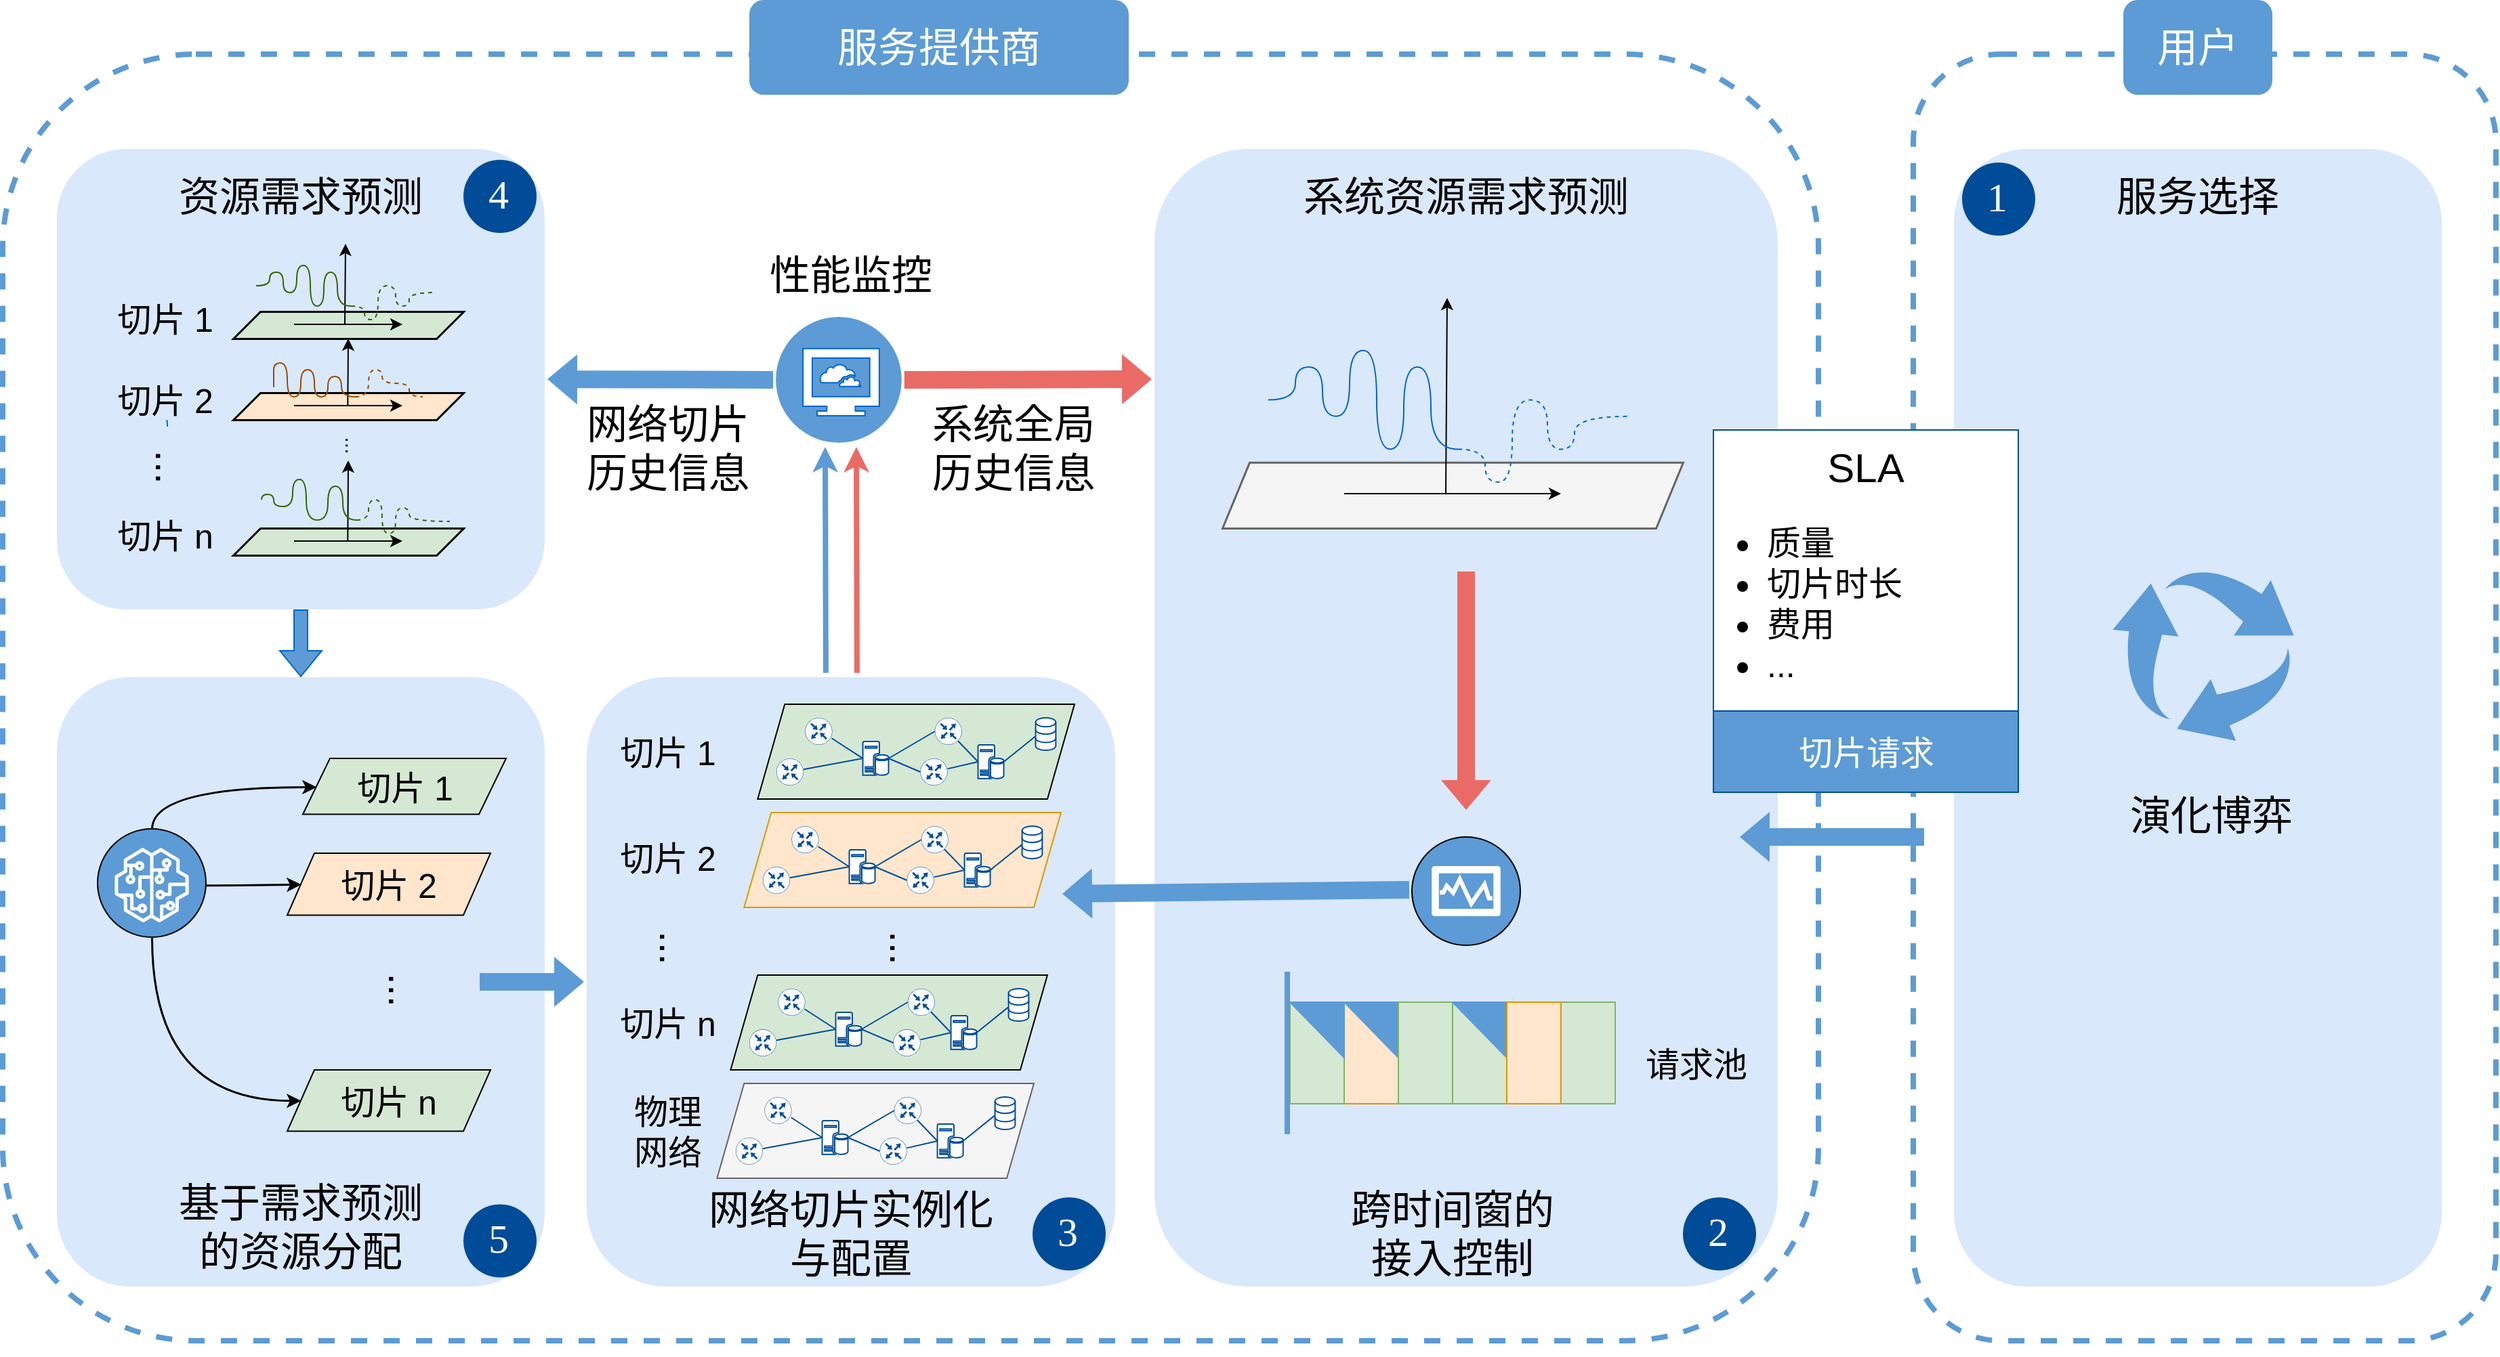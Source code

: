 <mxfile version="20.8.20" type="github">
  <diagram id="wFE0QG_FPsp0jaGvCLVb" name="Page-1">
    <mxGraphModel dx="4490" dy="1932" grid="1" gridSize="10" guides="1" tooltips="1" connect="1" arrows="1" fold="1" page="1" pageScale="1" pageWidth="850" pageHeight="1100" math="0" shadow="0">
      <root>
        <mxCell id="0" />
        <mxCell id="1" parent="0" />
        <mxCell id="ZS3M0UPskAL1l6NGhH83-198" value="" style="rounded=1;whiteSpace=wrap;html=1;labelBackgroundColor=#5C9BD5;strokeColor=#5C9BD5;strokeWidth=4;fontSize=25;fontColor=#FFFFFF;fillColor=none;dashed=1;" vertex="1" parent="1">
          <mxGeometry x="1410" y="60" width="430" height="950" as="geometry" />
        </mxCell>
        <mxCell id="ZS3M0UPskAL1l6NGhH83-197" value="" style="rounded=1;whiteSpace=wrap;html=1;labelBackgroundColor=#5C9BD5;strokeColor=#5C9BD5;strokeWidth=4;fontSize=25;fontColor=#FFFFFF;fillColor=none;dashed=1;" vertex="1" parent="1">
          <mxGeometry y="60" width="1340" height="950" as="geometry" />
        </mxCell>
        <mxCell id="ZS3M0UPskAL1l6NGhH83-182" value="" style="rounded=1;whiteSpace=wrap;html=1;labelBackgroundColor=#5C9BD5;strokeColor=none;strokeWidth=1;fontSize=25;fillColor=#dae8fc;" vertex="1" parent="1">
          <mxGeometry x="1440" y="130" width="360" height="840" as="geometry" />
        </mxCell>
        <mxCell id="ZS3M0UPskAL1l6NGhH83-181" value="" style="group" vertex="1" connectable="0" parent="1">
          <mxGeometry x="1510" y="222" width="280" height="441" as="geometry" />
        </mxCell>
        <mxCell id="ZS3M0UPskAL1l6NGhH83-173" value="" style="shape=image;html=1;verticalAlign=top;verticalLabelPosition=bottom;labelBackgroundColor=#ffffff;imageAspect=0;aspect=fixed;image=https://cdn1.iconfinder.com/data/icons/nuvola2/128x128/apps/personal.png;strokeColor=#000000;strokeWidth=1;fontSize=25;fontColor=#5C9BD5;fillColor=#5C9BD5;" vertex="1" parent="ZS3M0UPskAL1l6NGhH83-181">
          <mxGeometry x="70" width="88" height="88" as="geometry" />
        </mxCell>
        <mxCell id="ZS3M0UPskAL1l6NGhH83-174" value="" style="shape=image;html=1;verticalAlign=top;verticalLabelPosition=bottom;labelBackgroundColor=#ffffff;imageAspect=0;aspect=fixed;image=https://cdn1.iconfinder.com/data/icons/nuvola2/128x128/apps/personal.png;strokeColor=#000000;strokeWidth=1;fontSize=25;fontColor=#5C9BD5;fillColor=#5C9BD5;" vertex="1" parent="ZS3M0UPskAL1l6NGhH83-181">
          <mxGeometry y="88" width="88" height="88" as="geometry" />
        </mxCell>
        <mxCell id="ZS3M0UPskAL1l6NGhH83-175" value="" style="shape=image;html=1;verticalAlign=top;verticalLabelPosition=bottom;labelBackgroundColor=#ffffff;imageAspect=0;aspect=fixed;image=https://cdn1.iconfinder.com/data/icons/nuvola2/128x128/apps/personal.png;strokeColor=#000000;strokeWidth=1;fontSize=25;fontColor=#5C9BD5;fillColor=#5C9BD5;" vertex="1" parent="ZS3M0UPskAL1l6NGhH83-181">
          <mxGeometry x="140" y="88" width="88" height="88" as="geometry" />
        </mxCell>
        <mxCell id="ZS3M0UPskAL1l6NGhH83-225" value="" style="sketch=0;html=1;aspect=fixed;strokeColor=none;shadow=0;align=center;verticalAlign=top;fillColor=#5C9BD5;shape=mxgraph.gcp2.arrow_cycle;dashed=1;labelBackgroundColor=#004C99;strokeWidth=4;fontSize=30;fontColor=#FFFFFF;" vertex="1" parent="ZS3M0UPskAL1l6NGhH83-181">
          <mxGeometry x="47.16" y="218" width="133.68" height="127" as="geometry" />
        </mxCell>
        <mxCell id="ZS3M0UPskAL1l6NGhH83-166" value="" style="rounded=1;whiteSpace=wrap;html=1;labelBackgroundColor=#5C9BD5;strokeColor=none;strokeWidth=1;fontSize=25;fillColor=#dae8fc;" vertex="1" parent="1">
          <mxGeometry x="850" y="130" width="460" height="840" as="geometry" />
        </mxCell>
        <mxCell id="ZS3M0UPskAL1l6NGhH83-158" value="" style="rounded=1;whiteSpace=wrap;html=1;labelBackgroundColor=#5C9BD5;strokeColor=none;strokeWidth=1;fontSize=25;fillColor=#dae8fc;" vertex="1" parent="1">
          <mxGeometry x="431" y="520" width="390" height="450" as="geometry" />
        </mxCell>
        <mxCell id="ZS3M0UPskAL1l6NGhH83-127" style="edgeStyle=none;rounded=0;orthogonalLoop=1;jettySize=auto;html=1;entryX=0.5;entryY=0;entryDx=0;entryDy=0;strokeColor=#0066CC;fontSize=30;fontColor=#5C9BD5;endArrow=block;endFill=0;shape=flexArrow;fillColor=#5C9BD5;" edge="1" parent="1" source="ZS3M0UPskAL1l6NGhH83-123" target="ZS3M0UPskAL1l6NGhH83-125">
          <mxGeometry relative="1" as="geometry" />
        </mxCell>
        <mxCell id="ZS3M0UPskAL1l6NGhH83-123" value="" style="rounded=1;whiteSpace=wrap;html=1;labelBackgroundColor=#5C9BD5;strokeColor=none;strokeWidth=1;fillColor=#dae8fc;" vertex="1" parent="1">
          <mxGeometry x="40" y="130" width="360" height="340" as="geometry" />
        </mxCell>
        <mxCell id="NA-kvrosjsrN2b9CNBUJ-3" value="资源需求预测" style="text;strokeColor=none;align=center;fillColor=none;html=1;verticalAlign=middle;whiteSpace=wrap;rounded=0;fontSize=30;" parent="1" vertex="1">
          <mxGeometry x="120" y="150" width="200" height="30" as="geometry" />
        </mxCell>
        <mxCell id="NA-kvrosjsrN2b9CNBUJ-4" value="" style="shape=parallelogram;perimeter=parallelogramPerimeter;whiteSpace=wrap;html=1;fixedSize=1;strokeColor=default;strokeWidth=1.5;fontSize=20;fillColor=#d5e8d4;" parent="1" vertex="1">
          <mxGeometry x="170" y="250" width="170" height="20" as="geometry" />
        </mxCell>
        <mxCell id="NA-kvrosjsrN2b9CNBUJ-7" value="切片 1" style="text;strokeColor=none;align=center;fillColor=none;html=1;verticalAlign=middle;whiteSpace=wrap;rounded=0;fontSize=25;" parent="1" vertex="1">
          <mxGeometry x="50" y="240" width="140" height="30" as="geometry" />
        </mxCell>
        <mxCell id="NA-kvrosjsrN2b9CNBUJ-8" value="切片 2" style="text;strokeColor=none;align=center;fillColor=none;html=1;verticalAlign=middle;whiteSpace=wrap;rounded=0;fontSize=25;" parent="1" vertex="1">
          <mxGeometry x="50" y="300" width="140" height="30" as="geometry" />
        </mxCell>
        <mxCell id="NA-kvrosjsrN2b9CNBUJ-9" value="切片 n" style="text;strokeColor=none;align=center;fillColor=none;html=1;verticalAlign=middle;whiteSpace=wrap;rounded=0;fontSize=25;" parent="1" vertex="1">
          <mxGeometry x="50" y="400" width="140" height="30" as="geometry" />
        </mxCell>
        <mxCell id="NA-kvrosjsrN2b9CNBUJ-10" value="" style="shape=parallelogram;perimeter=parallelogramPerimeter;whiteSpace=wrap;html=1;fixedSize=1;strokeColor=#000000;strokeWidth=1.5;fontSize=20;fillColor=#ffe6cc;" parent="1" vertex="1">
          <mxGeometry x="170" y="310" width="170" height="20" as="geometry" />
        </mxCell>
        <mxCell id="NA-kvrosjsrN2b9CNBUJ-11" value="" style="shape=parallelogram;perimeter=parallelogramPerimeter;whiteSpace=wrap;html=1;fixedSize=1;strokeColor=default;strokeWidth=1.5;fontSize=20;fillColor=#d5e8d4;" parent="1" vertex="1">
          <mxGeometry x="170" y="410" width="170" height="20" as="geometry" />
        </mxCell>
        <mxCell id="NA-kvrosjsrN2b9CNBUJ-12" value="" style="endArrow=classic;html=1;rounded=0;fontSize=20;" parent="1" edge="1">
          <mxGeometry width="50" height="50" relative="1" as="geometry">
            <mxPoint x="215" y="259.5" as="sourcePoint" />
            <mxPoint x="295" y="259.5" as="targetPoint" />
          </mxGeometry>
        </mxCell>
        <mxCell id="NA-kvrosjsrN2b9CNBUJ-14" value="" style="endArrow=classic;html=1;rounded=0;fontSize=20;" parent="1" edge="1">
          <mxGeometry width="50" height="50" relative="1" as="geometry">
            <mxPoint x="215" y="319.5" as="sourcePoint" />
            <mxPoint x="295" y="319.5" as="targetPoint" />
          </mxGeometry>
        </mxCell>
        <mxCell id="NA-kvrosjsrN2b9CNBUJ-15" value="" style="endArrow=classic;html=1;rounded=0;fontSize=20;" parent="1" edge="1">
          <mxGeometry width="50" height="50" relative="1" as="geometry">
            <mxPoint x="215" y="419.5" as="sourcePoint" />
            <mxPoint x="295" y="419.5" as="targetPoint" />
          </mxGeometry>
        </mxCell>
        <mxCell id="NA-kvrosjsrN2b9CNBUJ-16" value="" style="endArrow=classic;html=1;rounded=0;fontSize=20;" parent="1" edge="1">
          <mxGeometry width="50" height="50" relative="1" as="geometry">
            <mxPoint x="252.5" y="259.5" as="sourcePoint" />
            <mxPoint x="253" y="200" as="targetPoint" />
          </mxGeometry>
        </mxCell>
        <mxCell id="NA-kvrosjsrN2b9CNBUJ-18" value="" style="endArrow=classic;html=1;rounded=0;fontSize=20;entryX=0.5;entryY=1;entryDx=0;entryDy=0;" parent="1" target="NA-kvrosjsrN2b9CNBUJ-4" edge="1">
          <mxGeometry width="50" height="50" relative="1" as="geometry">
            <mxPoint x="254.66" y="319.5" as="sourcePoint" />
            <mxPoint x="255.16" y="290" as="targetPoint" />
          </mxGeometry>
        </mxCell>
        <mxCell id="NA-kvrosjsrN2b9CNBUJ-19" value="" style="endArrow=classic;html=1;rounded=0;fontSize=20;" parent="1" edge="1">
          <mxGeometry width="50" height="50" relative="1" as="geometry">
            <mxPoint x="254.66" y="419.5" as="sourcePoint" />
            <mxPoint x="255" y="360" as="targetPoint" />
          </mxGeometry>
        </mxCell>
        <mxCell id="NA-kvrosjsrN2b9CNBUJ-22" value="" style="endArrow=none;html=1;rounded=0;fontSize=20;edgeStyle=orthogonalEdgeStyle;elbow=vertical;curved=1;endFill=0;fillColor=#d5e8d4;strokeColor=#336600;" parent="1" edge="1">
          <mxGeometry width="50" height="50" relative="1" as="geometry">
            <mxPoint x="187" y="230.98" as="sourcePoint" />
            <mxPoint x="257" y="246" as="targetPoint" />
            <Array as="points">
              <mxPoint x="197" y="230.98" />
              <mxPoint x="197" y="220.98" />
              <mxPoint x="207" y="220.98" />
              <mxPoint x="207" y="235.98" />
              <mxPoint x="217" y="235.98" />
              <mxPoint x="217" y="215.98" />
              <mxPoint x="227" y="215.98" />
              <mxPoint x="227" y="245.98" />
              <mxPoint x="237" y="245.98" />
              <mxPoint x="237" y="220.98" />
              <mxPoint x="247" y="220.98" />
              <mxPoint x="247" y="245.98" />
            </Array>
          </mxGeometry>
        </mxCell>
        <mxCell id="NA-kvrosjsrN2b9CNBUJ-24" value="" style="endArrow=none;html=1;rounded=0;fontSize=20;edgeStyle=orthogonalEdgeStyle;elbow=vertical;curved=1;endFill=0;fillColor=#d5e8d4;strokeColor=#336600;dashed=1;" parent="1" edge="1">
          <mxGeometry width="50" height="50" relative="1" as="geometry">
            <mxPoint x="257" y="246" as="sourcePoint" />
            <mxPoint x="320" y="236" as="targetPoint" />
            <Array as="points">
              <mxPoint x="267" y="246" />
              <mxPoint x="267" y="256" />
              <mxPoint x="277" y="256" />
              <mxPoint x="277" y="231" />
              <mxPoint x="290" y="231" />
              <mxPoint x="290" y="246" />
              <mxPoint x="300" y="246" />
              <mxPoint x="300" y="236" />
            </Array>
          </mxGeometry>
        </mxCell>
        <mxCell id="NA-kvrosjsrN2b9CNBUJ-26" value="" style="endArrow=none;html=1;rounded=0;fontSize=20;edgeStyle=orthogonalEdgeStyle;elbow=vertical;curved=1;endFill=0;fillColor=#ffe6cc;strokeColor=#994C00;" parent="1" edge="1">
          <mxGeometry width="50" height="50" relative="1" as="geometry">
            <mxPoint x="200" y="306" as="sourcePoint" />
            <mxPoint x="260" y="313" as="targetPoint" />
            <Array as="points">
              <mxPoint x="200" y="298" />
              <mxPoint x="200" y="288" />
              <mxPoint x="210" y="288" />
              <mxPoint x="210" y="313" />
              <mxPoint x="220" y="313" />
              <mxPoint x="220" y="293" />
              <mxPoint x="230" y="293" />
              <mxPoint x="230" y="313" />
              <mxPoint x="240" y="313" />
              <mxPoint x="240" y="298" />
              <mxPoint x="250" y="298" />
              <mxPoint x="250" y="313" />
            </Array>
          </mxGeometry>
        </mxCell>
        <mxCell id="NA-kvrosjsrN2b9CNBUJ-27" value="" style="endArrow=none;html=1;rounded=0;fontSize=20;edgeStyle=orthogonalEdgeStyle;elbow=vertical;curved=1;endFill=0;fillColor=#ffe6cc;strokeColor=#994C00;dashed=1;" parent="1" edge="1">
          <mxGeometry width="50" height="50" relative="1" as="geometry">
            <mxPoint x="260" y="313" as="sourcePoint" />
            <mxPoint x="310" y="313" as="targetPoint" />
            <Array as="points">
              <mxPoint x="270" y="313" />
              <mxPoint x="270" y="293" />
              <mxPoint x="280" y="293" />
              <mxPoint x="280" y="303" />
              <mxPoint x="300" y="303" />
              <mxPoint x="300" y="313" />
            </Array>
          </mxGeometry>
        </mxCell>
        <mxCell id="NA-kvrosjsrN2b9CNBUJ-28" value="" style="endArrow=none;html=1;rounded=0;fontSize=20;edgeStyle=orthogonalEdgeStyle;elbow=vertical;curved=1;endFill=0;fillColor=#d5e8d4;strokeColor=#336600;" parent="1" edge="1">
          <mxGeometry width="50" height="50" relative="1" as="geometry">
            <mxPoint x="191" y="388.98" as="sourcePoint" />
            <mxPoint x="261" y="404" as="targetPoint" />
            <Array as="points">
              <mxPoint x="191" y="385" />
              <mxPoint x="200" y="385" />
              <mxPoint x="200" y="394" />
              <mxPoint x="214" y="394" />
              <mxPoint x="214" y="374" />
              <mxPoint x="224" y="374" />
              <mxPoint x="224" y="404" />
              <mxPoint x="240" y="404" />
              <mxPoint x="240" y="379" />
              <mxPoint x="251" y="379" />
              <mxPoint x="251" y="404" />
            </Array>
          </mxGeometry>
        </mxCell>
        <mxCell id="NA-kvrosjsrN2b9CNBUJ-29" value="" style="endArrow=none;html=1;rounded=0;fontSize=20;edgeStyle=orthogonalEdgeStyle;elbow=vertical;curved=1;endFill=0;fillColor=#d5e8d4;strokeColor=#336600;dashed=1;" parent="1" edge="1">
          <mxGeometry width="50" height="50" relative="1" as="geometry">
            <mxPoint x="261" y="404" as="sourcePoint" />
            <mxPoint x="330" y="405" as="targetPoint" />
            <Array as="points">
              <mxPoint x="270" y="404" />
              <mxPoint x="270" y="389" />
              <mxPoint x="280" y="389" />
              <mxPoint x="280" y="414" />
              <mxPoint x="290" y="414" />
              <mxPoint x="290" y="395" />
              <mxPoint x="300" y="395" />
              <mxPoint x="300" y="405" />
            </Array>
          </mxGeometry>
        </mxCell>
        <mxCell id="ZS3M0UPskAL1l6NGhH83-124" value="" style="edgeStyle=none;rounded=0;orthogonalLoop=1;jettySize=auto;html=1;strokeColor=#0066CC;fontSize=25;fontColor=#5C9BD5;endArrow=none;endFill=0;" edge="1" parent="1" source="NA-kvrosjsrN2b9CNBUJ-30" target="NA-kvrosjsrN2b9CNBUJ-8">
          <mxGeometry relative="1" as="geometry" />
        </mxCell>
        <mxCell id="NA-kvrosjsrN2b9CNBUJ-30" value="..." style="text;strokeColor=none;align=center;fillColor=none;html=1;verticalAlign=middle;whiteSpace=wrap;rounded=0;fontSize=30;rotation=90;" parent="1" vertex="1">
          <mxGeometry x="94" y="350" width="60" height="30" as="geometry" />
        </mxCell>
        <mxCell id="NA-kvrosjsrN2b9CNBUJ-33" value="..." style="text;strokeColor=none;align=center;fillColor=none;html=1;verticalAlign=middle;whiteSpace=wrap;rounded=0;fontSize=15;rotation=90;" parent="1" vertex="1">
          <mxGeometry x="229" y="334" width="60" height="30" as="geometry" />
        </mxCell>
        <mxCell id="ZS3M0UPskAL1l6NGhH83-80" value="" style="group" vertex="1" connectable="0" parent="1">
          <mxGeometry x="900" y="240" width="340" height="170" as="geometry" />
        </mxCell>
        <mxCell id="ZS3M0UPskAL1l6NGhH83-75" value="" style="shape=parallelogram;perimeter=parallelogramPerimeter;whiteSpace=wrap;html=1;fixedSize=1;strokeColor=#666666;strokeWidth=1.5;fontSize=20;fillColor=#f5f5f5;fontColor=#333333;" vertex="1" parent="ZS3M0UPskAL1l6NGhH83-80">
          <mxGeometry y="121.429" width="340" height="48.571" as="geometry" />
        </mxCell>
        <mxCell id="ZS3M0UPskAL1l6NGhH83-76" value="" style="endArrow=classic;html=1;rounded=0;fontSize=20;" edge="1" parent="ZS3M0UPskAL1l6NGhH83-80">
          <mxGeometry width="50" height="50" relative="1" as="geometry">
            <mxPoint x="90" y="144.5" as="sourcePoint" />
            <mxPoint x="250" y="144.5" as="targetPoint" />
          </mxGeometry>
        </mxCell>
        <mxCell id="ZS3M0UPskAL1l6NGhH83-77" value="" style="endArrow=classic;html=1;rounded=0;fontSize=20;" edge="1" parent="ZS3M0UPskAL1l6NGhH83-80">
          <mxGeometry width="50" height="50" relative="1" as="geometry">
            <mxPoint x="165" y="144.5" as="sourcePoint" />
            <mxPoint x="166" as="targetPoint" />
          </mxGeometry>
        </mxCell>
        <mxCell id="ZS3M0UPskAL1l6NGhH83-78" value="" style="endArrow=none;html=1;rounded=0;fontSize=20;edgeStyle=orthogonalEdgeStyle;elbow=vertical;curved=1;endFill=0;fillColor=#d5e8d4;strokeColor=#0066CC;" edge="1" parent="ZS3M0UPskAL1l6NGhH83-80">
          <mxGeometry width="50" height="50" relative="1" as="geometry">
            <mxPoint x="34" y="75.237" as="sourcePoint" />
            <mxPoint x="174.0" y="111.714" as="targetPoint" />
            <Array as="points">
              <mxPoint x="54" y="75.237" />
              <mxPoint x="54" y="50.951" />
              <mxPoint x="74.0" y="50.951" />
              <mxPoint x="74.0" y="87.38" />
              <mxPoint x="94" y="87.38" />
              <mxPoint x="94" y="38.809" />
              <mxPoint x="114.0" y="38.809" />
              <mxPoint x="114.0" y="111.666" />
              <mxPoint x="134" y="111.666" />
              <mxPoint x="134" y="50.951" />
              <mxPoint x="154" y="50.951" />
              <mxPoint x="154" y="111.666" />
            </Array>
          </mxGeometry>
        </mxCell>
        <mxCell id="ZS3M0UPskAL1l6NGhH83-79" value="" style="endArrow=none;html=1;rounded=0;fontSize=20;edgeStyle=orthogonalEdgeStyle;elbow=vertical;curved=1;endFill=0;fillColor=#d5e8d4;strokeColor=#0066CC;dashed=1;" edge="1" parent="ZS3M0UPskAL1l6NGhH83-80">
          <mxGeometry width="50" height="50" relative="1" as="geometry">
            <mxPoint x="174.0" y="111.714" as="sourcePoint" />
            <mxPoint x="300" y="87.429" as="targetPoint" />
            <Array as="points">
              <mxPoint x="194" y="111.714" />
              <mxPoint x="194" y="136" />
              <mxPoint x="214.0" y="136" />
              <mxPoint x="214.0" y="75.286" />
              <mxPoint x="240" y="75.286" />
              <mxPoint x="240" y="111.714" />
              <mxPoint x="260" y="111.714" />
              <mxPoint x="260" y="87.429" />
            </Array>
          </mxGeometry>
        </mxCell>
        <mxCell id="ZS3M0UPskAL1l6NGhH83-83" value="" style="group" vertex="1" connectable="0" parent="1">
          <mxGeometry x="570.59" y="287" width="92.81" height="74" as="geometry" />
        </mxCell>
        <mxCell id="ZS3M0UPskAL1l6NGhH83-82" value="" style="ellipse;whiteSpace=wrap;html=1;aspect=fixed;strokeColor=none;strokeWidth=1;fillColor=#5C9BD5;" vertex="1" parent="ZS3M0UPskAL1l6NGhH83-83">
          <mxGeometry y="-32.96" width="92.81" height="92.81" as="geometry" />
        </mxCell>
        <mxCell id="ZS3M0UPskAL1l6NGhH83-81" value="" style="sketch=0;html=1;aspect=fixed;strokeColor=#0066CC;shadow=0;align=center;verticalAlign=top;fillColor=#FFFFFF;shape=mxgraph.gcp2.cloud_computer;strokeWidth=1;" vertex="1" parent="ZS3M0UPskAL1l6NGhH83-83">
          <mxGeometry x="20" y="-9.58" width="56.34" height="49.58" as="geometry" />
        </mxCell>
        <mxCell id="ZS3M0UPskAL1l6NGhH83-110" value="" style="group" vertex="1" connectable="0" parent="1">
          <mxGeometry x="950" y="760" width="257.5" height="90" as="geometry" />
        </mxCell>
        <mxCell id="ZS3M0UPskAL1l6NGhH83-93" value="" style="group" vertex="1" connectable="0" parent="ZS3M0UPskAL1l6NGhH83-110">
          <mxGeometry x="40" width="57.5" height="90" as="geometry" />
        </mxCell>
        <mxCell id="ZS3M0UPskAL1l6NGhH83-91" value="" style="rounded=0;whiteSpace=wrap;html=1;strokeColor=#d79b00;strokeWidth=1;fillColor=#ffe6cc;rotation=90;" vertex="1" parent="ZS3M0UPskAL1l6NGhH83-93">
          <mxGeometry x="-17.5" y="17.5" width="75" height="40" as="geometry" />
        </mxCell>
        <mxCell id="ZS3M0UPskAL1l6NGhH83-92" value="" style="verticalLabelPosition=bottom;verticalAlign=top;html=1;shape=mxgraph.basic.orthogonal_triangle;strokeColor=#5C9BD5;strokeWidth=1;fillColor=#5C9BD5;rotation=-180;" vertex="1" parent="ZS3M0UPskAL1l6NGhH83-93">
          <mxGeometry width="40" height="41" as="geometry" />
        </mxCell>
        <mxCell id="ZS3M0UPskAL1l6NGhH83-94" value="" style="group" vertex="1" connectable="0" parent="ZS3M0UPskAL1l6NGhH83-110">
          <mxGeometry x="80" width="57.5" height="90" as="geometry" />
        </mxCell>
        <mxCell id="ZS3M0UPskAL1l6NGhH83-95" value="" style="rounded=0;whiteSpace=wrap;html=1;strokeColor=#82b366;strokeWidth=1;fillColor=#d5e8d4;rotation=90;" vertex="1" parent="ZS3M0UPskAL1l6NGhH83-94">
          <mxGeometry x="-17.5" y="17.5" width="75" height="40" as="geometry" />
        </mxCell>
        <mxCell id="ZS3M0UPskAL1l6NGhH83-97" value="" style="group" vertex="1" connectable="0" parent="ZS3M0UPskAL1l6NGhH83-110">
          <mxGeometry x="120" width="57.5" height="90" as="geometry" />
        </mxCell>
        <mxCell id="ZS3M0UPskAL1l6NGhH83-98" value="" style="rounded=0;whiteSpace=wrap;html=1;strokeColor=#82b366;strokeWidth=1;fillColor=#d5e8d4;rotation=90;" vertex="1" parent="ZS3M0UPskAL1l6NGhH83-97">
          <mxGeometry x="-17.5" y="17.5" width="75" height="40" as="geometry" />
        </mxCell>
        <mxCell id="ZS3M0UPskAL1l6NGhH83-99" value="" style="verticalLabelPosition=bottom;verticalAlign=top;html=1;shape=mxgraph.basic.orthogonal_triangle;strokeColor=#5C9BD5;strokeWidth=1;fillColor=#5C9BD5;rotation=-180;" vertex="1" parent="ZS3M0UPskAL1l6NGhH83-97">
          <mxGeometry width="40" height="41" as="geometry" />
        </mxCell>
        <mxCell id="ZS3M0UPskAL1l6NGhH83-103" value="" style="group" vertex="1" connectable="0" parent="ZS3M0UPskAL1l6NGhH83-110">
          <mxGeometry x="200" width="57.5" height="90" as="geometry" />
        </mxCell>
        <mxCell id="ZS3M0UPskAL1l6NGhH83-104" value="" style="rounded=0;whiteSpace=wrap;html=1;strokeColor=#82b366;strokeWidth=1;fillColor=#d5e8d4;rotation=90;" vertex="1" parent="ZS3M0UPskAL1l6NGhH83-103">
          <mxGeometry x="-17.5" y="17.5" width="75" height="40" as="geometry" />
        </mxCell>
        <mxCell id="ZS3M0UPskAL1l6NGhH83-107" value="" style="group" vertex="1" connectable="0" parent="ZS3M0UPskAL1l6NGhH83-110">
          <mxGeometry width="57.5" height="90" as="geometry" />
        </mxCell>
        <mxCell id="ZS3M0UPskAL1l6NGhH83-108" value="" style="rounded=0;whiteSpace=wrap;html=1;strokeColor=#82b366;strokeWidth=1;fillColor=#d5e8d4;rotation=90;" vertex="1" parent="ZS3M0UPskAL1l6NGhH83-107">
          <mxGeometry x="-17.5" y="17.5" width="75" height="40" as="geometry" />
        </mxCell>
        <mxCell id="ZS3M0UPskAL1l6NGhH83-109" value="" style="verticalLabelPosition=bottom;verticalAlign=top;html=1;shape=mxgraph.basic.orthogonal_triangle;strokeColor=#5C9BD5;strokeWidth=1;fillColor=#5C9BD5;rotation=-180;" vertex="1" parent="ZS3M0UPskAL1l6NGhH83-107">
          <mxGeometry width="40" height="41" as="geometry" />
        </mxCell>
        <mxCell id="ZS3M0UPskAL1l6NGhH83-170" value="" style="endArrow=none;html=1;rounded=0;strokeColor=#5C9BD5;strokeWidth=4;fontSize=25;fontColor=#5C9BD5;fillColor=#5C9BD5;curved=1;" edge="1" parent="ZS3M0UPskAL1l6NGhH83-107">
          <mxGeometry width="50" height="50" relative="1" as="geometry">
            <mxPoint x="-2" y="97.5" as="sourcePoint" />
            <mxPoint x="-2" y="-22.5" as="targetPoint" />
          </mxGeometry>
        </mxCell>
        <mxCell id="ZS3M0UPskAL1l6NGhH83-101" value="" style="rounded=0;whiteSpace=wrap;html=1;strokeColor=#d79b00;strokeWidth=1;fillColor=#ffe6cc;rotation=90;" vertex="1" parent="ZS3M0UPskAL1l6NGhH83-110">
          <mxGeometry x="142.5" y="17.5" width="75" height="40" as="geometry" />
        </mxCell>
        <mxCell id="ZS3M0UPskAL1l6NGhH83-115" value="" style="group" vertex="1" connectable="0" parent="1">
          <mxGeometry x="1040" y="638" width="80" height="80" as="geometry" />
        </mxCell>
        <mxCell id="ZS3M0UPskAL1l6NGhH83-114" value="" style="ellipse;whiteSpace=wrap;html=1;aspect=fixed;labelBackgroundColor=#5C9BD5;strokeColor=default;strokeWidth=1;fillColor=#5C9BD5;" vertex="1" parent="ZS3M0UPskAL1l6NGhH83-115">
          <mxGeometry width="80" height="80" as="geometry" />
        </mxCell>
        <mxCell id="ZS3M0UPskAL1l6NGhH83-113" value="" style="sketch=0;aspect=fixed;pointerEvents=1;shadow=0;dashed=0;html=1;strokeColor=#FFFFFF;labelPosition=center;verticalLabelPosition=bottom;verticalAlign=top;align=center;fillColor=#FFFFFF;shape=mxgraph.mscae.enterprise.performance_monitor;labelBackgroundColor=#5C9BD5;strokeWidth=1;" vertex="1" parent="ZS3M0UPskAL1l6NGhH83-115">
          <mxGeometry x="15" y="22" width="50" height="36" as="geometry" />
        </mxCell>
        <mxCell id="ZS3M0UPskAL1l6NGhH83-126" value="" style="group" vertex="1" connectable="0" parent="1">
          <mxGeometry x="40" y="520" width="362.5" height="450" as="geometry" />
        </mxCell>
        <mxCell id="ZS3M0UPskAL1l6NGhH83-125" value="" style="rounded=1;whiteSpace=wrap;html=1;labelBackgroundColor=#5C9BD5;strokeColor=none;strokeWidth=1;fillColor=#dae8fc;" vertex="1" parent="ZS3M0UPskAL1l6NGhH83-126">
          <mxGeometry width="360" height="450" as="geometry" />
        </mxCell>
        <mxCell id="ZS3M0UPskAL1l6NGhH83-74" value="&lt;font style=&quot;font-size: 25px;&quot;&gt;切片 n&lt;/font&gt;" style="shape=parallelogram;perimeter=parallelogramPerimeter;whiteSpace=wrap;html=1;fixedSize=1;strokeColor=#000000;strokeWidth=1;fillColor=#d5e8d4;" vertex="1" parent="ZS3M0UPskAL1l6NGhH83-126">
          <mxGeometry x="170" y="290" width="150" height="45.25" as="geometry" />
        </mxCell>
        <mxCell id="ZS3M0UPskAL1l6NGhH83-120" style="edgeStyle=none;rounded=0;orthogonalLoop=1;jettySize=auto;html=1;entryX=0;entryY=0.5;entryDx=0;entryDy=0;strokeColor=#0066CC;fontColor=#5C9BD5;endArrow=none;endFill=0;" edge="1" parent="ZS3M0UPskAL1l6NGhH83-126">
          <mxGeometry relative="1" as="geometry">
            <mxPoint x="200" y="185.625" as="sourcePoint" />
            <mxPoint x="200" y="185.625" as="targetPoint" />
          </mxGeometry>
        </mxCell>
        <mxCell id="ZS3M0UPskAL1l6NGhH83-121" value="&lt;font style=&quot;font-size: 25px;&quot;&gt;切片 2&lt;/font&gt;" style="shape=parallelogram;perimeter=parallelogramPerimeter;whiteSpace=wrap;html=1;fixedSize=1;strokeColor=#000000;strokeWidth=1;fillColor=#ffe6cc;" vertex="1" parent="ZS3M0UPskAL1l6NGhH83-126">
          <mxGeometry x="170" y="130" width="150" height="45.75" as="geometry" />
        </mxCell>
        <mxCell id="ZS3M0UPskAL1l6NGhH83-122" value="&lt;font style=&quot;font-size: 25px;&quot;&gt;切片 1&lt;/font&gt;" style="shape=parallelogram;perimeter=parallelogramPerimeter;whiteSpace=wrap;html=1;fixedSize=1;strokeColor=#000000;strokeWidth=1;fillColor=#d5e8d4;" vertex="1" parent="ZS3M0UPskAL1l6NGhH83-126">
          <mxGeometry x="181.5" y="60" width="150" height="41.25" as="geometry" />
        </mxCell>
        <mxCell id="ZS3M0UPskAL1l6NGhH83-132" value="..." style="text;strokeColor=none;align=center;fillColor=none;html=1;verticalAlign=middle;whiteSpace=wrap;rounded=0;fontSize=30;rotation=90;" vertex="1" parent="ZS3M0UPskAL1l6NGhH83-126">
          <mxGeometry x="226.5" y="213.75" width="60" height="33.75" as="geometry" />
        </mxCell>
        <mxCell id="ZS3M0UPskAL1l6NGhH83-134" value="基于需求预测的资源分配" style="text;strokeColor=none;align=center;fillColor=none;html=1;verticalAlign=middle;whiteSpace=wrap;rounded=0;fontSize=30;" vertex="1" parent="ZS3M0UPskAL1l6NGhH83-126">
          <mxGeometry x="85" y="389.25" width="190" height="33.75" as="geometry" />
        </mxCell>
        <mxCell id="ZS3M0UPskAL1l6NGhH83-160" style="edgeStyle=orthogonalEdgeStyle;curved=1;rounded=0;orthogonalLoop=1;jettySize=auto;html=1;entryX=0;entryY=0.5;entryDx=0;entryDy=0;strokeColor=#000000;strokeWidth=1.5;fontSize=25;fontColor=#5C9BD5;endArrow=classic;endFill=1;fillColor=#5C9BD5;" edge="1" parent="ZS3M0UPskAL1l6NGhH83-126" source="ZS3M0UPskAL1l6NGhH83-118" target="ZS3M0UPskAL1l6NGhH83-121">
          <mxGeometry relative="1" as="geometry" />
        </mxCell>
        <mxCell id="ZS3M0UPskAL1l6NGhH83-119" value="" style="group" vertex="1" connectable="0" parent="ZS3M0UPskAL1l6NGhH83-126">
          <mxGeometry x="30" y="112" width="80" height="90" as="geometry" />
        </mxCell>
        <mxCell id="ZS3M0UPskAL1l6NGhH83-117" value="" style="ellipse;whiteSpace=wrap;html=1;aspect=fixed;labelBackgroundColor=#5C9BD5;strokeColor=#000000;strokeWidth=1;fontColor=#5C9BD5;fillColor=#5C9BD5;" vertex="1" parent="ZS3M0UPskAL1l6NGhH83-119">
          <mxGeometry width="80" height="80" as="geometry" />
        </mxCell>
        <mxCell id="ZS3M0UPskAL1l6NGhH83-118" value="" style="sketch=0;outlineConnect=0;fontColor=#232F3E;gradientColor=none;fillColor=#FFFFFF;strokeColor=none;dashed=0;verticalLabelPosition=bottom;verticalAlign=top;align=center;html=1;fontSize=12;fontStyle=0;aspect=fixed;pointerEvents=1;shape=mxgraph.aws4.sagemaker_model;labelBackgroundColor=#5C9BD5;strokeWidth=1;" vertex="1" parent="ZS3M0UPskAL1l6NGhH83-119">
          <mxGeometry x="12.5" y="14.062" width="55" height="55" as="geometry" />
        </mxCell>
        <mxCell id="ZS3M0UPskAL1l6NGhH83-161" style="edgeStyle=orthogonalEdgeStyle;curved=1;rounded=0;orthogonalLoop=1;jettySize=auto;html=1;entryX=0;entryY=0.5;entryDx=0;entryDy=0;strokeColor=#000000;strokeWidth=1.5;fontSize=25;fontColor=#5C9BD5;endArrow=classic;endFill=1;fillColor=#5C9BD5;exitX=0.5;exitY=0;exitDx=0;exitDy=0;" edge="1" parent="ZS3M0UPskAL1l6NGhH83-126" source="ZS3M0UPskAL1l6NGhH83-117" target="ZS3M0UPskAL1l6NGhH83-122">
          <mxGeometry relative="1" as="geometry">
            <Array as="points">
              <mxPoint x="70" y="81" />
              <mxPoint x="192" y="81" />
            </Array>
          </mxGeometry>
        </mxCell>
        <mxCell id="ZS3M0UPskAL1l6NGhH83-162" style="edgeStyle=orthogonalEdgeStyle;curved=1;rounded=0;orthogonalLoop=1;jettySize=auto;html=1;exitX=0.5;exitY=1;exitDx=0;exitDy=0;entryX=0;entryY=0.5;entryDx=0;entryDy=0;strokeColor=#000000;strokeWidth=1.5;fontSize=25;fontColor=#5C9BD5;endArrow=classic;endFill=1;fillColor=#5C9BD5;" edge="1" parent="ZS3M0UPskAL1l6NGhH83-126" source="ZS3M0UPskAL1l6NGhH83-117" target="ZS3M0UPskAL1l6NGhH83-74">
          <mxGeometry relative="1" as="geometry">
            <Array as="points">
              <mxPoint x="70" y="313" />
            </Array>
          </mxGeometry>
        </mxCell>
        <mxCell id="ZS3M0UPskAL1l6NGhH83-203" value="&lt;span style=&quot;font-size: 30px;&quot;&gt;5&lt;/span&gt;" style="ellipse;whiteSpace=wrap;html=1;aspect=fixed;strokeWidth=2;fontFamily=Tahoma;spacingBottom=4;spacingRight=2;strokeColor=none;dashed=1;labelBackgroundColor=#004C99;fontSize=25;fontColor=#FFFFFF;fillColor=#004C99;" vertex="1" parent="ZS3M0UPskAL1l6NGhH83-126">
          <mxGeometry x="300" y="389.25" width="54" height="54" as="geometry" />
        </mxCell>
        <mxCell id="ZS3M0UPskAL1l6NGhH83-136" value="" style="group" vertex="1" connectable="0" parent="1">
          <mxGeometry x="541" y="550" width="250" height="340" as="geometry" />
        </mxCell>
        <mxCell id="ZS3M0UPskAL1l6NGhH83-20" value="" style="group" vertex="1" connectable="0" parent="ZS3M0UPskAL1l6NGhH83-136">
          <mxGeometry x="30" width="220" height="60" as="geometry" />
        </mxCell>
        <mxCell id="ZS3M0UPskAL1l6NGhH83-21" value="" style="shape=parallelogram;perimeter=parallelogramPerimeter;whiteSpace=wrap;html=1;fixedSize=1;strokeColor=#000000;strokeWidth=1;fillColor=#d5e8d4;" vertex="1" parent="ZS3M0UPskAL1l6NGhH83-20">
          <mxGeometry x="-13.82" y="-10" width="233.82" height="70" as="geometry" />
        </mxCell>
        <mxCell id="ZS3M0UPskAL1l6NGhH83-1" value="" style="sketch=0;points=[[0.5,0,0],[1,0.5,0],[0.5,1,0],[0,0.5,0],[0.145,0.145,0],[0.856,0.145,0],[0.855,0.856,0],[0.145,0.855,0]];verticalLabelPosition=bottom;html=1;verticalAlign=top;aspect=fixed;align=center;pointerEvents=1;shape=mxgraph.cisco19.rect;prIcon=router;fillColor=#FAFAFA;strokeColor=#004C99;" vertex="1" parent="ZS3M0UPskAL1l6NGhH83-20">
          <mxGeometry x="21.256" width="20" height="20" as="geometry" />
        </mxCell>
        <mxCell id="ZS3M0UPskAL1l6NGhH83-4" value="" style="sketch=0;points=[[0.5,0,0],[1,0.5,0],[0.5,1,0],[0,0.5,0],[0.145,0.145,0],[0.856,0.145,0],[0.855,0.856,0],[0.145,0.855,0]];verticalLabelPosition=bottom;html=1;verticalAlign=top;aspect=fixed;align=center;pointerEvents=1;shape=mxgraph.cisco19.rect;prIcon=router;fillColor=#FAFAFA;strokeColor=#004C99;" vertex="1" parent="ZS3M0UPskAL1l6NGhH83-20">
          <mxGeometry y="30" width="20" height="20" as="geometry" />
        </mxCell>
        <mxCell id="ZS3M0UPskAL1l6NGhH83-5" value="" style="sketch=0;points=[[0.5,0,0],[1,0.5,0],[0.5,1,0],[0,0.5,0],[0.145,0.145,0],[0.856,0.145,0],[0.855,0.856,0],[0.145,0.855,0]];verticalLabelPosition=bottom;html=1;verticalAlign=top;aspect=fixed;align=center;pointerEvents=1;shape=mxgraph.cisco19.rect;prIcon=router;fillColor=#FAFAFA;strokeColor=#004C99;" vertex="1" parent="ZS3M0UPskAL1l6NGhH83-20">
          <mxGeometry x="116.908" width="20" height="20" as="geometry" />
        </mxCell>
        <mxCell id="ZS3M0UPskAL1l6NGhH83-6" value="" style="sketch=0;points=[[0.5,0,0],[1,0.5,0],[0.5,1,0],[0,0.5,0],[0.145,0.145,0],[0.856,0.145,0],[0.855,0.856,0],[0.145,0.855,0]];verticalLabelPosition=bottom;html=1;verticalAlign=top;aspect=fixed;align=center;pointerEvents=1;shape=mxgraph.cisco19.rect;prIcon=router;fillColor=#FAFAFA;strokeColor=#004C99;" vertex="1" parent="ZS3M0UPskAL1l6NGhH83-20">
          <mxGeometry x="106.28" y="30" width="20" height="20" as="geometry" />
        </mxCell>
        <mxCell id="ZS3M0UPskAL1l6NGhH83-14" style="edgeStyle=none;rounded=0;orthogonalLoop=1;jettySize=auto;html=1;entryX=0;entryY=0.5;entryDx=0;entryDy=0;entryPerimeter=0;strokeColor=#004C99;endArrow=none;endFill=0;exitX=1;exitY=0.5;exitDx=0;exitDy=0;exitPerimeter=0;" edge="1" parent="ZS3M0UPskAL1l6NGhH83-20" source="ZS3M0UPskAL1l6NGhH83-8" target="ZS3M0UPskAL1l6NGhH83-5">
          <mxGeometry relative="1" as="geometry" />
        </mxCell>
        <mxCell id="ZS3M0UPskAL1l6NGhH83-15" style="edgeStyle=none;rounded=0;orthogonalLoop=1;jettySize=auto;html=1;entryX=0;entryY=0.5;entryDx=0;entryDy=0;entryPerimeter=0;strokeColor=#004C99;endArrow=none;endFill=0;exitX=1;exitY=0.5;exitDx=0;exitDy=0;exitPerimeter=0;" edge="1" parent="ZS3M0UPskAL1l6NGhH83-20" source="ZS3M0UPskAL1l6NGhH83-8" target="ZS3M0UPskAL1l6NGhH83-6">
          <mxGeometry relative="1" as="geometry" />
        </mxCell>
        <mxCell id="ZS3M0UPskAL1l6NGhH83-8" value="" style="sketch=0;aspect=fixed;pointerEvents=1;shadow=0;dashed=0;html=1;strokeColor=#004C99;labelPosition=center;verticalLabelPosition=bottom;verticalAlign=top;align=center;fillColor=#FFFFFF;shape=mxgraph.mscae.enterprise.database_server" vertex="1" parent="ZS3M0UPskAL1l6NGhH83-20">
          <mxGeometry x="63.768" y="17.5" width="19" height="25" as="geometry" />
        </mxCell>
        <mxCell id="ZS3M0UPskAL1l6NGhH83-12" style="rounded=0;orthogonalLoop=1;jettySize=auto;html=1;entryX=0;entryY=0.5;entryDx=0;entryDy=0;entryPerimeter=0;endArrow=none;endFill=0;strokeColor=#004C99;exitX=0.978;exitY=0.757;exitDx=0;exitDy=0;exitPerimeter=0;" edge="1" parent="ZS3M0UPskAL1l6NGhH83-20" source="ZS3M0UPskAL1l6NGhH83-1" target="ZS3M0UPskAL1l6NGhH83-8">
          <mxGeometry relative="1" as="geometry" />
        </mxCell>
        <mxCell id="ZS3M0UPskAL1l6NGhH83-13" style="edgeStyle=none;rounded=0;orthogonalLoop=1;jettySize=auto;html=1;entryX=0;entryY=0.5;entryDx=0;entryDy=0;entryPerimeter=0;strokeColor=#004C99;endArrow=none;endFill=0;" edge="1" parent="ZS3M0UPskAL1l6NGhH83-20" source="ZS3M0UPskAL1l6NGhH83-4" target="ZS3M0UPskAL1l6NGhH83-8">
          <mxGeometry relative="1" as="geometry" />
        </mxCell>
        <mxCell id="ZS3M0UPskAL1l6NGhH83-10" value="" style="html=1;verticalLabelPosition=bottom;align=center;labelBackgroundColor=#ffffff;verticalAlign=top;strokeWidth=1;strokeColor=#004C99;shadow=0;dashed=0;shape=mxgraph.ios7.icons.data;fillColor=#FFFFFF;" vertex="1" parent="ZS3M0UPskAL1l6NGhH83-20">
          <mxGeometry x="191.304" width="14.879" height="24" as="geometry" />
        </mxCell>
        <mxCell id="ZS3M0UPskAL1l6NGhH83-19" style="edgeStyle=none;rounded=0;orthogonalLoop=1;jettySize=auto;html=1;entryX=-0.023;entryY=0.576;entryDx=0;entryDy=0;entryPerimeter=0;strokeColor=#004C99;endArrow=none;endFill=0;exitX=1;exitY=0.5;exitDx=0;exitDy=0;exitPerimeter=0;" edge="1" parent="ZS3M0UPskAL1l6NGhH83-20" source="ZS3M0UPskAL1l6NGhH83-16" target="ZS3M0UPskAL1l6NGhH83-10">
          <mxGeometry relative="1" as="geometry" />
        </mxCell>
        <mxCell id="ZS3M0UPskAL1l6NGhH83-16" value="" style="sketch=0;aspect=fixed;pointerEvents=1;shadow=0;dashed=0;html=1;strokeColor=#004C99;labelPosition=center;verticalLabelPosition=bottom;verticalAlign=top;align=center;fillColor=#FFFFFF;shape=mxgraph.mscae.enterprise.database_server" vertex="1" parent="ZS3M0UPskAL1l6NGhH83-20">
          <mxGeometry x="148.792" y="20" width="19" height="25" as="geometry" />
        </mxCell>
        <mxCell id="ZS3M0UPskAL1l6NGhH83-17" style="edgeStyle=none;rounded=0;orthogonalLoop=1;jettySize=auto;html=1;entryX=0;entryY=0.5;entryDx=0;entryDy=0;entryPerimeter=0;strokeColor=#004C99;endArrow=none;endFill=0;exitX=0.855;exitY=0.856;exitDx=0;exitDy=0;exitPerimeter=0;" edge="1" parent="ZS3M0UPskAL1l6NGhH83-20" source="ZS3M0UPskAL1l6NGhH83-5" target="ZS3M0UPskAL1l6NGhH83-16">
          <mxGeometry relative="1" as="geometry" />
        </mxCell>
        <mxCell id="ZS3M0UPskAL1l6NGhH83-18" style="edgeStyle=none;rounded=0;orthogonalLoop=1;jettySize=auto;html=1;entryX=0;entryY=0.5;entryDx=0;entryDy=0;entryPerimeter=0;strokeColor=#004C99;endArrow=none;endFill=0;" edge="1" parent="ZS3M0UPskAL1l6NGhH83-20" source="ZS3M0UPskAL1l6NGhH83-6" target="ZS3M0UPskAL1l6NGhH83-16">
          <mxGeometry relative="1" as="geometry" />
        </mxCell>
        <mxCell id="ZS3M0UPskAL1l6NGhH83-22" value="" style="group" vertex="1" connectable="0" parent="ZS3M0UPskAL1l6NGhH83-136">
          <mxGeometry x="10" y="200" width="220" height="60" as="geometry" />
        </mxCell>
        <mxCell id="ZS3M0UPskAL1l6NGhH83-23" value="" style="shape=parallelogram;perimeter=parallelogramPerimeter;whiteSpace=wrap;html=1;fixedSize=1;strokeColor=#000000;strokeWidth=1;fillColor=#d5e8d4;" vertex="1" parent="ZS3M0UPskAL1l6NGhH83-22">
          <mxGeometry x="-13.82" y="-10" width="233.82" height="70" as="geometry" />
        </mxCell>
        <mxCell id="ZS3M0UPskAL1l6NGhH83-24" value="" style="sketch=0;points=[[0.5,0,0],[1,0.5,0],[0.5,1,0],[0,0.5,0],[0.145,0.145,0],[0.856,0.145,0],[0.855,0.856,0],[0.145,0.855,0]];verticalLabelPosition=bottom;html=1;verticalAlign=top;aspect=fixed;align=center;pointerEvents=1;shape=mxgraph.cisco19.rect;prIcon=router;fillColor=#FAFAFA;strokeColor=#004C99;" vertex="1" parent="ZS3M0UPskAL1l6NGhH83-22">
          <mxGeometry x="21.256" width="20" height="20" as="geometry" />
        </mxCell>
        <mxCell id="ZS3M0UPskAL1l6NGhH83-25" value="" style="sketch=0;points=[[0.5,0,0],[1,0.5,0],[0.5,1,0],[0,0.5,0],[0.145,0.145,0],[0.856,0.145,0],[0.855,0.856,0],[0.145,0.855,0]];verticalLabelPosition=bottom;html=1;verticalAlign=top;aspect=fixed;align=center;pointerEvents=1;shape=mxgraph.cisco19.rect;prIcon=router;fillColor=#FAFAFA;strokeColor=#004C99;" vertex="1" parent="ZS3M0UPskAL1l6NGhH83-22">
          <mxGeometry y="30" width="20" height="20" as="geometry" />
        </mxCell>
        <mxCell id="ZS3M0UPskAL1l6NGhH83-26" value="" style="sketch=0;points=[[0.5,0,0],[1,0.5,0],[0.5,1,0],[0,0.5,0],[0.145,0.145,0],[0.856,0.145,0],[0.855,0.856,0],[0.145,0.855,0]];verticalLabelPosition=bottom;html=1;verticalAlign=top;aspect=fixed;align=center;pointerEvents=1;shape=mxgraph.cisco19.rect;prIcon=router;fillColor=#FAFAFA;strokeColor=#004C99;" vertex="1" parent="ZS3M0UPskAL1l6NGhH83-22">
          <mxGeometry x="116.908" width="20" height="20" as="geometry" />
        </mxCell>
        <mxCell id="ZS3M0UPskAL1l6NGhH83-27" value="" style="sketch=0;points=[[0.5,0,0],[1,0.5,0],[0.5,1,0],[0,0.5,0],[0.145,0.145,0],[0.856,0.145,0],[0.855,0.856,0],[0.145,0.855,0]];verticalLabelPosition=bottom;html=1;verticalAlign=top;aspect=fixed;align=center;pointerEvents=1;shape=mxgraph.cisco19.rect;prIcon=router;fillColor=#FAFAFA;strokeColor=#004C99;" vertex="1" parent="ZS3M0UPskAL1l6NGhH83-22">
          <mxGeometry x="106.28" y="30" width="20" height="20" as="geometry" />
        </mxCell>
        <mxCell id="ZS3M0UPskAL1l6NGhH83-28" style="edgeStyle=none;rounded=0;orthogonalLoop=1;jettySize=auto;html=1;entryX=0;entryY=0.5;entryDx=0;entryDy=0;entryPerimeter=0;strokeColor=#004C99;endArrow=none;endFill=0;exitX=1;exitY=0.5;exitDx=0;exitDy=0;exitPerimeter=0;" edge="1" parent="ZS3M0UPskAL1l6NGhH83-22" source="ZS3M0UPskAL1l6NGhH83-30" target="ZS3M0UPskAL1l6NGhH83-26">
          <mxGeometry relative="1" as="geometry" />
        </mxCell>
        <mxCell id="ZS3M0UPskAL1l6NGhH83-29" style="edgeStyle=none;rounded=0;orthogonalLoop=1;jettySize=auto;html=1;entryX=0;entryY=0.5;entryDx=0;entryDy=0;entryPerimeter=0;strokeColor=#004C99;endArrow=none;endFill=0;exitX=1;exitY=0.5;exitDx=0;exitDy=0;exitPerimeter=0;" edge="1" parent="ZS3M0UPskAL1l6NGhH83-22" source="ZS3M0UPskAL1l6NGhH83-30" target="ZS3M0UPskAL1l6NGhH83-27">
          <mxGeometry relative="1" as="geometry" />
        </mxCell>
        <mxCell id="ZS3M0UPskAL1l6NGhH83-30" value="" style="sketch=0;aspect=fixed;pointerEvents=1;shadow=0;dashed=0;html=1;strokeColor=#004C99;labelPosition=center;verticalLabelPosition=bottom;verticalAlign=top;align=center;fillColor=#FFFFFF;shape=mxgraph.mscae.enterprise.database_server" vertex="1" parent="ZS3M0UPskAL1l6NGhH83-22">
          <mxGeometry x="63.768" y="17.5" width="19" height="25" as="geometry" />
        </mxCell>
        <mxCell id="ZS3M0UPskAL1l6NGhH83-31" style="rounded=0;orthogonalLoop=1;jettySize=auto;html=1;entryX=0;entryY=0.5;entryDx=0;entryDy=0;entryPerimeter=0;endArrow=none;endFill=0;strokeColor=#004C99;exitX=0.978;exitY=0.757;exitDx=0;exitDy=0;exitPerimeter=0;" edge="1" parent="ZS3M0UPskAL1l6NGhH83-22" source="ZS3M0UPskAL1l6NGhH83-24" target="ZS3M0UPskAL1l6NGhH83-30">
          <mxGeometry relative="1" as="geometry" />
        </mxCell>
        <mxCell id="ZS3M0UPskAL1l6NGhH83-32" style="edgeStyle=none;rounded=0;orthogonalLoop=1;jettySize=auto;html=1;entryX=0;entryY=0.5;entryDx=0;entryDy=0;entryPerimeter=0;strokeColor=#004C99;endArrow=none;endFill=0;" edge="1" parent="ZS3M0UPskAL1l6NGhH83-22" source="ZS3M0UPskAL1l6NGhH83-25" target="ZS3M0UPskAL1l6NGhH83-30">
          <mxGeometry relative="1" as="geometry" />
        </mxCell>
        <mxCell id="ZS3M0UPskAL1l6NGhH83-33" value="" style="html=1;verticalLabelPosition=bottom;align=center;labelBackgroundColor=#ffffff;verticalAlign=top;strokeWidth=1;strokeColor=#004C99;shadow=0;dashed=0;shape=mxgraph.ios7.icons.data;fillColor=#FFFFFF;" vertex="1" parent="ZS3M0UPskAL1l6NGhH83-22">
          <mxGeometry x="191.304" width="14.879" height="24" as="geometry" />
        </mxCell>
        <mxCell id="ZS3M0UPskAL1l6NGhH83-34" style="edgeStyle=none;rounded=0;orthogonalLoop=1;jettySize=auto;html=1;entryX=-0.023;entryY=0.576;entryDx=0;entryDy=0;entryPerimeter=0;strokeColor=#004C99;endArrow=none;endFill=0;exitX=1;exitY=0.5;exitDx=0;exitDy=0;exitPerimeter=0;" edge="1" parent="ZS3M0UPskAL1l6NGhH83-22" source="ZS3M0UPskAL1l6NGhH83-35" target="ZS3M0UPskAL1l6NGhH83-33">
          <mxGeometry relative="1" as="geometry" />
        </mxCell>
        <mxCell id="ZS3M0UPskAL1l6NGhH83-35" value="" style="sketch=0;aspect=fixed;pointerEvents=1;shadow=0;dashed=0;html=1;strokeColor=#004C99;labelPosition=center;verticalLabelPosition=bottom;verticalAlign=top;align=center;fillColor=#FFFFFF;shape=mxgraph.mscae.enterprise.database_server" vertex="1" parent="ZS3M0UPskAL1l6NGhH83-22">
          <mxGeometry x="148.792" y="20" width="19" height="25" as="geometry" />
        </mxCell>
        <mxCell id="ZS3M0UPskAL1l6NGhH83-36" style="edgeStyle=none;rounded=0;orthogonalLoop=1;jettySize=auto;html=1;entryX=0;entryY=0.5;entryDx=0;entryDy=0;entryPerimeter=0;strokeColor=#004C99;endArrow=none;endFill=0;exitX=0.855;exitY=0.856;exitDx=0;exitDy=0;exitPerimeter=0;" edge="1" parent="ZS3M0UPskAL1l6NGhH83-22" source="ZS3M0UPskAL1l6NGhH83-26" target="ZS3M0UPskAL1l6NGhH83-35">
          <mxGeometry relative="1" as="geometry" />
        </mxCell>
        <mxCell id="ZS3M0UPskAL1l6NGhH83-37" style="edgeStyle=none;rounded=0;orthogonalLoop=1;jettySize=auto;html=1;entryX=0;entryY=0.5;entryDx=0;entryDy=0;entryPerimeter=0;strokeColor=#004C99;endArrow=none;endFill=0;" edge="1" parent="ZS3M0UPskAL1l6NGhH83-22" source="ZS3M0UPskAL1l6NGhH83-27" target="ZS3M0UPskAL1l6NGhH83-35">
          <mxGeometry relative="1" as="geometry" />
        </mxCell>
        <mxCell id="ZS3M0UPskAL1l6NGhH83-38" value="" style="group" vertex="1" connectable="0" parent="ZS3M0UPskAL1l6NGhH83-136">
          <mxGeometry y="280" width="220" height="60" as="geometry" />
        </mxCell>
        <mxCell id="ZS3M0UPskAL1l6NGhH83-39" value="" style="shape=parallelogram;perimeter=parallelogramPerimeter;whiteSpace=wrap;html=1;fixedSize=1;strokeColor=#666666;strokeWidth=1;fillColor=#f5f5f5;fontColor=#333333;" vertex="1" parent="ZS3M0UPskAL1l6NGhH83-38">
          <mxGeometry x="-13.82" y="-10" width="233.82" height="70" as="geometry" />
        </mxCell>
        <mxCell id="ZS3M0UPskAL1l6NGhH83-40" value="" style="sketch=0;points=[[0.5,0,0],[1,0.5,0],[0.5,1,0],[0,0.5,0],[0.145,0.145,0],[0.856,0.145,0],[0.855,0.856,0],[0.145,0.855,0]];verticalLabelPosition=bottom;html=1;verticalAlign=top;aspect=fixed;align=center;pointerEvents=1;shape=mxgraph.cisco19.rect;prIcon=router;fillColor=#FAFAFA;strokeColor=#004C99;" vertex="1" parent="ZS3M0UPskAL1l6NGhH83-38">
          <mxGeometry x="21.256" width="20" height="20" as="geometry" />
        </mxCell>
        <mxCell id="ZS3M0UPskAL1l6NGhH83-41" value="" style="sketch=0;points=[[0.5,0,0],[1,0.5,0],[0.5,1,0],[0,0.5,0],[0.145,0.145,0],[0.856,0.145,0],[0.855,0.856,0],[0.145,0.855,0]];verticalLabelPosition=bottom;html=1;verticalAlign=top;aspect=fixed;align=center;pointerEvents=1;shape=mxgraph.cisco19.rect;prIcon=router;fillColor=#FAFAFA;strokeColor=#004C99;" vertex="1" parent="ZS3M0UPskAL1l6NGhH83-38">
          <mxGeometry y="30" width="20" height="20" as="geometry" />
        </mxCell>
        <mxCell id="ZS3M0UPskAL1l6NGhH83-42" value="" style="sketch=0;points=[[0.5,0,0],[1,0.5,0],[0.5,1,0],[0,0.5,0],[0.145,0.145,0],[0.856,0.145,0],[0.855,0.856,0],[0.145,0.855,0]];verticalLabelPosition=bottom;html=1;verticalAlign=top;aspect=fixed;align=center;pointerEvents=1;shape=mxgraph.cisco19.rect;prIcon=router;fillColor=#FAFAFA;strokeColor=#004C99;" vertex="1" parent="ZS3M0UPskAL1l6NGhH83-38">
          <mxGeometry x="116.908" width="20" height="20" as="geometry" />
        </mxCell>
        <mxCell id="ZS3M0UPskAL1l6NGhH83-43" value="" style="sketch=0;points=[[0.5,0,0],[1,0.5,0],[0.5,1,0],[0,0.5,0],[0.145,0.145,0],[0.856,0.145,0],[0.855,0.856,0],[0.145,0.855,0]];verticalLabelPosition=bottom;html=1;verticalAlign=top;aspect=fixed;align=center;pointerEvents=1;shape=mxgraph.cisco19.rect;prIcon=router;fillColor=#FAFAFA;strokeColor=#004C99;" vertex="1" parent="ZS3M0UPskAL1l6NGhH83-38">
          <mxGeometry x="106.28" y="30" width="20" height="20" as="geometry" />
        </mxCell>
        <mxCell id="ZS3M0UPskAL1l6NGhH83-44" style="edgeStyle=none;rounded=0;orthogonalLoop=1;jettySize=auto;html=1;entryX=0;entryY=0.5;entryDx=0;entryDy=0;entryPerimeter=0;strokeColor=#004C99;endArrow=none;endFill=0;exitX=1;exitY=0.5;exitDx=0;exitDy=0;exitPerimeter=0;" edge="1" parent="ZS3M0UPskAL1l6NGhH83-38" source="ZS3M0UPskAL1l6NGhH83-46" target="ZS3M0UPskAL1l6NGhH83-42">
          <mxGeometry relative="1" as="geometry" />
        </mxCell>
        <mxCell id="ZS3M0UPskAL1l6NGhH83-45" style="edgeStyle=none;rounded=0;orthogonalLoop=1;jettySize=auto;html=1;entryX=0;entryY=0.5;entryDx=0;entryDy=0;entryPerimeter=0;strokeColor=#004C99;endArrow=none;endFill=0;exitX=1;exitY=0.5;exitDx=0;exitDy=0;exitPerimeter=0;" edge="1" parent="ZS3M0UPskAL1l6NGhH83-38" source="ZS3M0UPskAL1l6NGhH83-46" target="ZS3M0UPskAL1l6NGhH83-43">
          <mxGeometry relative="1" as="geometry" />
        </mxCell>
        <mxCell id="ZS3M0UPskAL1l6NGhH83-46" value="" style="sketch=0;aspect=fixed;pointerEvents=1;shadow=0;dashed=0;html=1;strokeColor=#004C99;labelPosition=center;verticalLabelPosition=bottom;verticalAlign=top;align=center;fillColor=#FFFFFF;shape=mxgraph.mscae.enterprise.database_server" vertex="1" parent="ZS3M0UPskAL1l6NGhH83-38">
          <mxGeometry x="63.768" y="17.5" width="19" height="25" as="geometry" />
        </mxCell>
        <mxCell id="ZS3M0UPskAL1l6NGhH83-47" style="rounded=0;orthogonalLoop=1;jettySize=auto;html=1;entryX=0;entryY=0.5;entryDx=0;entryDy=0;entryPerimeter=0;endArrow=none;endFill=0;strokeColor=#004C99;exitX=0.978;exitY=0.757;exitDx=0;exitDy=0;exitPerimeter=0;" edge="1" parent="ZS3M0UPskAL1l6NGhH83-38" source="ZS3M0UPskAL1l6NGhH83-40" target="ZS3M0UPskAL1l6NGhH83-46">
          <mxGeometry relative="1" as="geometry" />
        </mxCell>
        <mxCell id="ZS3M0UPskAL1l6NGhH83-48" style="edgeStyle=none;rounded=0;orthogonalLoop=1;jettySize=auto;html=1;entryX=0;entryY=0.5;entryDx=0;entryDy=0;entryPerimeter=0;strokeColor=#004C99;endArrow=none;endFill=0;" edge="1" parent="ZS3M0UPskAL1l6NGhH83-38" source="ZS3M0UPskAL1l6NGhH83-41" target="ZS3M0UPskAL1l6NGhH83-46">
          <mxGeometry relative="1" as="geometry" />
        </mxCell>
        <mxCell id="ZS3M0UPskAL1l6NGhH83-49" value="" style="html=1;verticalLabelPosition=bottom;align=center;labelBackgroundColor=#ffffff;verticalAlign=top;strokeWidth=1;strokeColor=#004C99;shadow=0;dashed=0;shape=mxgraph.ios7.icons.data;fillColor=#FFFFFF;" vertex="1" parent="ZS3M0UPskAL1l6NGhH83-38">
          <mxGeometry x="191.304" width="14.879" height="24" as="geometry" />
        </mxCell>
        <mxCell id="ZS3M0UPskAL1l6NGhH83-50" style="edgeStyle=none;rounded=0;orthogonalLoop=1;jettySize=auto;html=1;entryX=-0.023;entryY=0.576;entryDx=0;entryDy=0;entryPerimeter=0;strokeColor=#004C99;endArrow=none;endFill=0;exitX=1;exitY=0.5;exitDx=0;exitDy=0;exitPerimeter=0;" edge="1" parent="ZS3M0UPskAL1l6NGhH83-38" source="ZS3M0UPskAL1l6NGhH83-51" target="ZS3M0UPskAL1l6NGhH83-49">
          <mxGeometry relative="1" as="geometry" />
        </mxCell>
        <mxCell id="ZS3M0UPskAL1l6NGhH83-51" value="" style="sketch=0;aspect=fixed;pointerEvents=1;shadow=0;dashed=0;html=1;strokeColor=#004C99;labelPosition=center;verticalLabelPosition=bottom;verticalAlign=top;align=center;fillColor=#FFFFFF;shape=mxgraph.mscae.enterprise.database_server" vertex="1" parent="ZS3M0UPskAL1l6NGhH83-38">
          <mxGeometry x="148.792" y="20" width="19" height="25" as="geometry" />
        </mxCell>
        <mxCell id="ZS3M0UPskAL1l6NGhH83-52" style="edgeStyle=none;rounded=0;orthogonalLoop=1;jettySize=auto;html=1;entryX=0;entryY=0.5;entryDx=0;entryDy=0;entryPerimeter=0;strokeColor=#004C99;endArrow=none;endFill=0;exitX=0.855;exitY=0.856;exitDx=0;exitDy=0;exitPerimeter=0;" edge="1" parent="ZS3M0UPskAL1l6NGhH83-38" source="ZS3M0UPskAL1l6NGhH83-42" target="ZS3M0UPskAL1l6NGhH83-51">
          <mxGeometry relative="1" as="geometry" />
        </mxCell>
        <mxCell id="ZS3M0UPskAL1l6NGhH83-53" style="edgeStyle=none;rounded=0;orthogonalLoop=1;jettySize=auto;html=1;entryX=0;entryY=0.5;entryDx=0;entryDy=0;entryPerimeter=0;strokeColor=#004C99;endArrow=none;endFill=0;" edge="1" parent="ZS3M0UPskAL1l6NGhH83-38" source="ZS3M0UPskAL1l6NGhH83-43" target="ZS3M0UPskAL1l6NGhH83-51">
          <mxGeometry relative="1" as="geometry" />
        </mxCell>
        <mxCell id="ZS3M0UPskAL1l6NGhH83-54" value="" style="group" vertex="1" connectable="0" parent="ZS3M0UPskAL1l6NGhH83-136">
          <mxGeometry x="20" y="80" width="220" height="60" as="geometry" />
        </mxCell>
        <mxCell id="ZS3M0UPskAL1l6NGhH83-55" value="" style="shape=parallelogram;perimeter=parallelogramPerimeter;whiteSpace=wrap;html=1;fixedSize=1;strokeColor=#d79b00;strokeWidth=1;fillColor=#ffe6cc;" vertex="1" parent="ZS3M0UPskAL1l6NGhH83-54">
          <mxGeometry x="-13.82" y="-10" width="233.82" height="70" as="geometry" />
        </mxCell>
        <mxCell id="ZS3M0UPskAL1l6NGhH83-56" value="" style="sketch=0;points=[[0.5,0,0],[1,0.5,0],[0.5,1,0],[0,0.5,0],[0.145,0.145,0],[0.856,0.145,0],[0.855,0.856,0],[0.145,0.855,0]];verticalLabelPosition=bottom;html=1;verticalAlign=top;aspect=fixed;align=center;pointerEvents=1;shape=mxgraph.cisco19.rect;prIcon=router;fillColor=#FAFAFA;strokeColor=#004C99;" vertex="1" parent="ZS3M0UPskAL1l6NGhH83-54">
          <mxGeometry x="21.256" width="20" height="20" as="geometry" />
        </mxCell>
        <mxCell id="ZS3M0UPskAL1l6NGhH83-57" value="" style="sketch=0;points=[[0.5,0,0],[1,0.5,0],[0.5,1,0],[0,0.5,0],[0.145,0.145,0],[0.856,0.145,0],[0.855,0.856,0],[0.145,0.855,0]];verticalLabelPosition=bottom;html=1;verticalAlign=top;aspect=fixed;align=center;pointerEvents=1;shape=mxgraph.cisco19.rect;prIcon=router;fillColor=#FAFAFA;strokeColor=#004C99;" vertex="1" parent="ZS3M0UPskAL1l6NGhH83-54">
          <mxGeometry y="30" width="20" height="20" as="geometry" />
        </mxCell>
        <mxCell id="ZS3M0UPskAL1l6NGhH83-58" value="" style="sketch=0;points=[[0.5,0,0],[1,0.5,0],[0.5,1,0],[0,0.5,0],[0.145,0.145,0],[0.856,0.145,0],[0.855,0.856,0],[0.145,0.855,0]];verticalLabelPosition=bottom;html=1;verticalAlign=top;aspect=fixed;align=center;pointerEvents=1;shape=mxgraph.cisco19.rect;prIcon=router;fillColor=#FAFAFA;strokeColor=#004C99;" vertex="1" parent="ZS3M0UPskAL1l6NGhH83-54">
          <mxGeometry x="116.908" width="20" height="20" as="geometry" />
        </mxCell>
        <mxCell id="ZS3M0UPskAL1l6NGhH83-59" value="" style="sketch=0;points=[[0.5,0,0],[1,0.5,0],[0.5,1,0],[0,0.5,0],[0.145,0.145,0],[0.856,0.145,0],[0.855,0.856,0],[0.145,0.855,0]];verticalLabelPosition=bottom;html=1;verticalAlign=top;aspect=fixed;align=center;pointerEvents=1;shape=mxgraph.cisco19.rect;prIcon=router;fillColor=#FAFAFA;strokeColor=#004C99;" vertex="1" parent="ZS3M0UPskAL1l6NGhH83-54">
          <mxGeometry x="106.28" y="30" width="20" height="20" as="geometry" />
        </mxCell>
        <mxCell id="ZS3M0UPskAL1l6NGhH83-60" style="edgeStyle=none;rounded=0;orthogonalLoop=1;jettySize=auto;html=1;entryX=0;entryY=0.5;entryDx=0;entryDy=0;entryPerimeter=0;strokeColor=#004C99;endArrow=none;endFill=0;exitX=1;exitY=0.5;exitDx=0;exitDy=0;exitPerimeter=0;" edge="1" parent="ZS3M0UPskAL1l6NGhH83-54" source="ZS3M0UPskAL1l6NGhH83-62" target="ZS3M0UPskAL1l6NGhH83-58">
          <mxGeometry relative="1" as="geometry" />
        </mxCell>
        <mxCell id="ZS3M0UPskAL1l6NGhH83-61" style="edgeStyle=none;rounded=0;orthogonalLoop=1;jettySize=auto;html=1;entryX=0;entryY=0.5;entryDx=0;entryDy=0;entryPerimeter=0;strokeColor=#004C99;endArrow=none;endFill=0;exitX=1;exitY=0.5;exitDx=0;exitDy=0;exitPerimeter=0;" edge="1" parent="ZS3M0UPskAL1l6NGhH83-54" source="ZS3M0UPskAL1l6NGhH83-62" target="ZS3M0UPskAL1l6NGhH83-59">
          <mxGeometry relative="1" as="geometry" />
        </mxCell>
        <mxCell id="ZS3M0UPskAL1l6NGhH83-62" value="" style="sketch=0;aspect=fixed;pointerEvents=1;shadow=0;dashed=0;html=1;strokeColor=#004C99;labelPosition=center;verticalLabelPosition=bottom;verticalAlign=top;align=center;fillColor=#FFFFFF;shape=mxgraph.mscae.enterprise.database_server" vertex="1" parent="ZS3M0UPskAL1l6NGhH83-54">
          <mxGeometry x="63.768" y="17.5" width="19" height="25" as="geometry" />
        </mxCell>
        <mxCell id="ZS3M0UPskAL1l6NGhH83-63" style="rounded=0;orthogonalLoop=1;jettySize=auto;html=1;entryX=0;entryY=0.5;entryDx=0;entryDy=0;entryPerimeter=0;endArrow=none;endFill=0;strokeColor=#004C99;exitX=0.978;exitY=0.757;exitDx=0;exitDy=0;exitPerimeter=0;" edge="1" parent="ZS3M0UPskAL1l6NGhH83-54" source="ZS3M0UPskAL1l6NGhH83-56" target="ZS3M0UPskAL1l6NGhH83-62">
          <mxGeometry relative="1" as="geometry" />
        </mxCell>
        <mxCell id="ZS3M0UPskAL1l6NGhH83-64" style="edgeStyle=none;rounded=0;orthogonalLoop=1;jettySize=auto;html=1;entryX=0;entryY=0.5;entryDx=0;entryDy=0;entryPerimeter=0;strokeColor=#004C99;endArrow=none;endFill=0;" edge="1" parent="ZS3M0UPskAL1l6NGhH83-54" source="ZS3M0UPskAL1l6NGhH83-57" target="ZS3M0UPskAL1l6NGhH83-62">
          <mxGeometry relative="1" as="geometry" />
        </mxCell>
        <mxCell id="ZS3M0UPskAL1l6NGhH83-65" value="" style="html=1;verticalLabelPosition=bottom;align=center;labelBackgroundColor=#ffffff;verticalAlign=top;strokeWidth=1;strokeColor=#004C99;shadow=0;dashed=0;shape=mxgraph.ios7.icons.data;fillColor=#FFFFFF;" vertex="1" parent="ZS3M0UPskAL1l6NGhH83-54">
          <mxGeometry x="191.304" width="14.879" height="24" as="geometry" />
        </mxCell>
        <mxCell id="ZS3M0UPskAL1l6NGhH83-66" style="edgeStyle=none;rounded=0;orthogonalLoop=1;jettySize=auto;html=1;entryX=-0.023;entryY=0.576;entryDx=0;entryDy=0;entryPerimeter=0;strokeColor=#004C99;endArrow=none;endFill=0;exitX=1;exitY=0.5;exitDx=0;exitDy=0;exitPerimeter=0;" edge="1" parent="ZS3M0UPskAL1l6NGhH83-54" source="ZS3M0UPskAL1l6NGhH83-67" target="ZS3M0UPskAL1l6NGhH83-65">
          <mxGeometry relative="1" as="geometry" />
        </mxCell>
        <mxCell id="ZS3M0UPskAL1l6NGhH83-67" value="" style="sketch=0;aspect=fixed;pointerEvents=1;shadow=0;dashed=0;html=1;strokeColor=#004C99;labelPosition=center;verticalLabelPosition=bottom;verticalAlign=top;align=center;fillColor=#FFFFFF;shape=mxgraph.mscae.enterprise.database_server" vertex="1" parent="ZS3M0UPskAL1l6NGhH83-54">
          <mxGeometry x="148.792" y="20" width="19" height="25" as="geometry" />
        </mxCell>
        <mxCell id="ZS3M0UPskAL1l6NGhH83-68" style="edgeStyle=none;rounded=0;orthogonalLoop=1;jettySize=auto;html=1;entryX=0;entryY=0.5;entryDx=0;entryDy=0;entryPerimeter=0;strokeColor=#004C99;endArrow=none;endFill=0;exitX=0.855;exitY=0.856;exitDx=0;exitDy=0;exitPerimeter=0;" edge="1" parent="ZS3M0UPskAL1l6NGhH83-54" source="ZS3M0UPskAL1l6NGhH83-58" target="ZS3M0UPskAL1l6NGhH83-67">
          <mxGeometry relative="1" as="geometry" />
        </mxCell>
        <mxCell id="ZS3M0UPskAL1l6NGhH83-69" style="edgeStyle=none;rounded=0;orthogonalLoop=1;jettySize=auto;html=1;entryX=0;entryY=0.5;entryDx=0;entryDy=0;entryPerimeter=0;strokeColor=#004C99;endArrow=none;endFill=0;" edge="1" parent="ZS3M0UPskAL1l6NGhH83-54" source="ZS3M0UPskAL1l6NGhH83-59" target="ZS3M0UPskAL1l6NGhH83-67">
          <mxGeometry relative="1" as="geometry" />
        </mxCell>
        <mxCell id="ZS3M0UPskAL1l6NGhH83-142" value="..." style="text;strokeColor=none;align=center;fillColor=none;html=1;verticalAlign=middle;whiteSpace=wrap;rounded=0;fontSize=30;rotation=90;" vertex="1" parent="ZS3M0UPskAL1l6NGhH83-136">
          <mxGeometry x="95" y="153.13" width="60" height="33.75" as="geometry" />
        </mxCell>
        <mxCell id="ZS3M0UPskAL1l6NGhH83-137" value="切片 1" style="text;strokeColor=none;align=center;fillColor=none;html=1;verticalAlign=middle;whiteSpace=wrap;rounded=0;fontSize=25;" vertex="1" parent="1">
          <mxGeometry x="421" y="560" width="140" height="30" as="geometry" />
        </mxCell>
        <mxCell id="ZS3M0UPskAL1l6NGhH83-138" value="切片 2" style="text;strokeColor=none;align=center;fillColor=none;html=1;verticalAlign=middle;whiteSpace=wrap;rounded=0;fontSize=25;" vertex="1" parent="1">
          <mxGeometry x="421" y="638" width="140" height="30" as="geometry" />
        </mxCell>
        <mxCell id="ZS3M0UPskAL1l6NGhH83-139" value="切片 n" style="text;strokeColor=none;align=center;fillColor=none;html=1;verticalAlign=middle;whiteSpace=wrap;rounded=0;fontSize=25;" vertex="1" parent="1">
          <mxGeometry x="421" y="760" width="140" height="30" as="geometry" />
        </mxCell>
        <mxCell id="ZS3M0UPskAL1l6NGhH83-140" value="物理网络" style="text;strokeColor=none;align=center;fillColor=none;html=1;verticalAlign=middle;whiteSpace=wrap;rounded=0;fontSize=25;" vertex="1" parent="1">
          <mxGeometry x="456" y="840" width="70" height="30" as="geometry" />
        </mxCell>
        <mxCell id="ZS3M0UPskAL1l6NGhH83-143" value="..." style="text;strokeColor=none;align=center;fillColor=none;html=1;verticalAlign=middle;whiteSpace=wrap;rounded=0;fontSize=30;rotation=90;" vertex="1" parent="1">
          <mxGeometry x="466" y="705" width="60" height="30" as="geometry" />
        </mxCell>
        <mxCell id="ZS3M0UPskAL1l6NGhH83-159" value="网络切片实例化与配置" style="text;strokeColor=none;align=center;fillColor=none;html=1;verticalAlign=middle;whiteSpace=wrap;rounded=0;fontSize=30;" vertex="1" parent="1">
          <mxGeometry x="516" y="914.25" width="220" height="33.75" as="geometry" />
        </mxCell>
        <mxCell id="ZS3M0UPskAL1l6NGhH83-167" value="系统资源需求预测" style="text;strokeColor=none;align=center;fillColor=none;html=1;verticalAlign=middle;whiteSpace=wrap;rounded=0;fontSize=30;" vertex="1" parent="1">
          <mxGeometry x="955" y="150" width="250" height="30" as="geometry" />
        </mxCell>
        <mxCell id="ZS3M0UPskAL1l6NGhH83-171" value="请求池" style="text;strokeColor=none;align=center;fillColor=none;html=1;verticalAlign=middle;whiteSpace=wrap;rounded=0;fontSize=25;" vertex="1" parent="1">
          <mxGeometry x="1180" y="790" width="140" height="30" as="geometry" />
        </mxCell>
        <mxCell id="ZS3M0UPskAL1l6NGhH83-177" value="" style="rounded=0;whiteSpace=wrap;html=1;labelBackgroundColor=#5C9BD5;strokeColor=#004C99;strokeWidth=1;fontSize=25;fontColor=#5C9BD5;fillColor=#FFFFFF;rotation=90;" vertex="1" parent="1">
          <mxGeometry x="1270" y="330" width="210" height="225" as="geometry" />
        </mxCell>
        <mxCell id="ZS3M0UPskAL1l6NGhH83-178" value="&lt;ul&gt;&lt;li&gt;质量&lt;/li&gt;&lt;li&gt;切片时长&lt;/li&gt;&lt;li&gt;费用&lt;/li&gt;&lt;li&gt;...&lt;/li&gt;&lt;/ul&gt;" style="text;strokeColor=none;align=left;fillColor=none;html=1;verticalAlign=middle;whiteSpace=wrap;rounded=0;fontSize=25;" vertex="1" parent="1">
          <mxGeometry x="1260" y="450" width="160" height="30" as="geometry" />
        </mxCell>
        <mxCell id="ZS3M0UPskAL1l6NGhH83-179" value="SLA" style="text;strokeColor=none;align=center;fillColor=none;html=1;verticalAlign=middle;whiteSpace=wrap;rounded=0;fontSize=30;" vertex="1" parent="1">
          <mxGeometry x="1250" y="350" width="250" height="30" as="geometry" />
        </mxCell>
        <mxCell id="ZS3M0UPskAL1l6NGhH83-180" value="&lt;font color=&quot;#ffffff&quot;&gt;切片请求&lt;/font&gt;" style="rounded=0;whiteSpace=wrap;html=1;labelBackgroundColor=#5C9BD5;strokeColor=#004C99;strokeWidth=1;fontSize=25;fontColor=#5C9BD5;fillColor=#5C9BD5;" vertex="1" parent="1">
          <mxGeometry x="1262.5" y="545" width="225" height="60" as="geometry" />
        </mxCell>
        <mxCell id="ZS3M0UPskAL1l6NGhH83-183" value="服务选择" style="text;strokeColor=none;align=center;fillColor=none;html=1;verticalAlign=middle;whiteSpace=wrap;rounded=0;fontSize=30;" vertex="1" parent="1">
          <mxGeometry x="1495" y="150" width="250" height="30" as="geometry" />
        </mxCell>
        <mxCell id="ZS3M0UPskAL1l6NGhH83-184" value="" style="shape=flexArrow;endArrow=classic;html=1;rounded=0;strokeColor=none;strokeWidth=4;fontSize=25;fontColor=#FFFFFF;fillColor=#5C9BD5;curved=1;entryX=1;entryY=0.5;entryDx=0;entryDy=0;exitX=0;exitY=0.5;exitDx=0;exitDy=0;" edge="1" parent="1" source="ZS3M0UPskAL1l6NGhH83-82" target="ZS3M0UPskAL1l6NGhH83-123">
          <mxGeometry width="50" height="50" relative="1" as="geometry">
            <mxPoint x="530" y="250" as="sourcePoint" />
            <mxPoint x="580" y="200" as="targetPoint" />
          </mxGeometry>
        </mxCell>
        <mxCell id="ZS3M0UPskAL1l6NGhH83-185" value="" style="shape=flexArrow;endArrow=classic;html=1;rounded=0;strokeColor=none;strokeWidth=4;fontSize=25;fontColor=#FFFFFF;fillColor=#EA6B66;curved=1;exitX=1;exitY=0.5;exitDx=0;exitDy=0;" edge="1" parent="1" source="ZS3M0UPskAL1l6NGhH83-82">
          <mxGeometry width="50" height="50" relative="1" as="geometry">
            <mxPoint x="690" y="300" as="sourcePoint" />
            <mxPoint x="850" y="300" as="targetPoint" />
          </mxGeometry>
        </mxCell>
        <mxCell id="ZS3M0UPskAL1l6NGhH83-186" value="" style="shape=flexArrow;endArrow=classic;html=1;rounded=0;strokeColor=none;strokeWidth=4;fontSize=25;fontColor=#FFFFFF;fillColor=#5C9BD5;curved=1;" edge="1" parent="1" target="ZS3M0UPskAL1l6NGhH83-158">
          <mxGeometry width="50" height="50" relative="1" as="geometry">
            <mxPoint x="350" y="745" as="sourcePoint" />
            <mxPoint x="440" y="719.83" as="targetPoint" />
          </mxGeometry>
        </mxCell>
        <mxCell id="ZS3M0UPskAL1l6NGhH83-187" value="" style="shape=flexArrow;endArrow=classic;html=1;rounded=0;strokeColor=none;strokeWidth=4;fontSize=25;fontColor=#FFFFFF;fillColor=#5C9BD5;curved=1;" edge="1" parent="1">
          <mxGeometry width="50" height="50" relative="1" as="geometry">
            <mxPoint x="1040" y="677" as="sourcePoint" />
            <mxPoint x="780" y="680" as="targetPoint" />
          </mxGeometry>
        </mxCell>
        <mxCell id="ZS3M0UPskAL1l6NGhH83-189" value="" style="shape=flexArrow;endArrow=classic;html=1;rounded=0;strokeColor=none;strokeWidth=4;fontSize=25;fontColor=#FFFFFF;fillColor=#EA6B66;curved=1;" edge="1" parent="1">
          <mxGeometry width="50" height="50" relative="1" as="geometry">
            <mxPoint x="1080" y="440" as="sourcePoint" />
            <mxPoint x="1080" y="620" as="targetPoint" />
          </mxGeometry>
        </mxCell>
        <mxCell id="ZS3M0UPskAL1l6NGhH83-190" value="跨时间窗的接入控制" style="text;strokeColor=none;align=center;fillColor=none;html=1;verticalAlign=middle;whiteSpace=wrap;rounded=0;fontSize=30;" vertex="1" parent="1">
          <mxGeometry x="980" y="914.25" width="180" height="33.75" as="geometry" />
        </mxCell>
        <mxCell id="ZS3M0UPskAL1l6NGhH83-191" value="" style="endArrow=classic;html=1;rounded=0;strokeColor=#5C9BD5;strokeWidth=4;fontSize=25;fontColor=#FFFFFF;fillColor=#EA6B66;curved=1;exitX=0.473;exitY=-0.007;exitDx=0;exitDy=0;exitPerimeter=0;" edge="1" parent="1">
          <mxGeometry width="50" height="50" relative="1" as="geometry">
            <mxPoint x="607.47" y="516.85" as="sourcePoint" />
            <mxPoint x="607" y="350" as="targetPoint" />
          </mxGeometry>
        </mxCell>
        <mxCell id="ZS3M0UPskAL1l6NGhH83-192" value="" style="endArrow=classic;html=1;rounded=0;strokeColor=#EA6B66;strokeWidth=4;fontSize=25;fontColor=#FFFFFF;fillColor=#EA6B66;curved=1;exitX=0.473;exitY=-0.007;exitDx=0;exitDy=0;exitPerimeter=0;" edge="1" parent="1">
          <mxGeometry width="50" height="50" relative="1" as="geometry">
            <mxPoint x="630.47" y="516.85" as="sourcePoint" />
            <mxPoint x="630" y="350" as="targetPoint" />
          </mxGeometry>
        </mxCell>
        <mxCell id="ZS3M0UPskAL1l6NGhH83-193" value="网络切片历史信息" style="text;strokeColor=none;align=center;fillColor=none;html=1;verticalAlign=middle;whiteSpace=wrap;rounded=0;fontSize=30;" vertex="1" parent="1">
          <mxGeometry x="416" y="334" width="150" height="33.75" as="geometry" />
        </mxCell>
        <mxCell id="ZS3M0UPskAL1l6NGhH83-194" value="系统全局历史信息" style="text;strokeColor=none;align=center;fillColor=none;html=1;verticalAlign=middle;whiteSpace=wrap;rounded=0;fontSize=30;" vertex="1" parent="1">
          <mxGeometry x="671" y="334" width="150" height="33.75" as="geometry" />
        </mxCell>
        <mxCell id="ZS3M0UPskAL1l6NGhH83-195" value="性能监控" style="text;strokeColor=none;align=center;fillColor=none;html=1;verticalAlign=middle;whiteSpace=wrap;rounded=0;fontSize=30;" vertex="1" parent="1">
          <mxGeometry x="551" y="206.25" width="150" height="33.75" as="geometry" />
        </mxCell>
        <mxCell id="ZS3M0UPskAL1l6NGhH83-196" value="" style="shape=flexArrow;endArrow=classic;html=1;rounded=0;strokeColor=none;strokeWidth=4;fontSize=25;fontColor=#FFFFFF;fillColor=#5C9BD5;curved=1;" edge="1" parent="1">
          <mxGeometry width="50" height="50" relative="1" as="geometry">
            <mxPoint x="1420" y="638" as="sourcePoint" />
            <mxPoint x="1280" y="638" as="targetPoint" />
          </mxGeometry>
        </mxCell>
        <mxCell id="ZS3M0UPskAL1l6NGhH83-199" value="&lt;font style=&quot;font-size: 30px; background-color: rgb(0, 76, 153);&quot;&gt;1&lt;/font&gt;" style="ellipse;whiteSpace=wrap;html=1;aspect=fixed;strokeWidth=2;fontFamily=Tahoma;spacingBottom=4;spacingRight=2;strokeColor=none;dashed=1;labelBackgroundColor=#004C99;fontSize=25;fontColor=#FFFFFF;fillColor=#004C99;" vertex="1" parent="1">
          <mxGeometry x="1446" y="140" width="54" height="54" as="geometry" />
        </mxCell>
        <mxCell id="ZS3M0UPskAL1l6NGhH83-200" value="&lt;font style=&quot;font-size: 30px; background-color: rgb(0, 76, 153);&quot;&gt;2&lt;/font&gt;" style="ellipse;whiteSpace=wrap;html=1;aspect=fixed;strokeWidth=2;fontFamily=Tahoma;spacingBottom=4;spacingRight=2;strokeColor=none;dashed=1;labelBackgroundColor=#004C99;fontSize=25;fontColor=#FFFFFF;fillColor=#004C99;" vertex="1" parent="1">
          <mxGeometry x="1240" y="904.13" width="54" height="54" as="geometry" />
        </mxCell>
        <mxCell id="ZS3M0UPskAL1l6NGhH83-201" value="&lt;font style=&quot;font-size: 30px; background-color: rgb(0, 76, 153);&quot;&gt;3&lt;/font&gt;" style="ellipse;whiteSpace=wrap;html=1;aspect=fixed;strokeWidth=2;fontFamily=Tahoma;spacingBottom=4;spacingRight=2;strokeColor=none;dashed=1;labelBackgroundColor=#004C99;fontSize=25;fontColor=#FFFFFF;fillColor=#004C99;" vertex="1" parent="1">
          <mxGeometry x="760" y="904.13" width="54" height="54" as="geometry" />
        </mxCell>
        <mxCell id="ZS3M0UPskAL1l6NGhH83-204" value="&lt;font style=&quot;font-size: 30px; background-color: rgb(0, 76, 153);&quot;&gt;4&lt;/font&gt;" style="ellipse;whiteSpace=wrap;html=1;aspect=fixed;strokeWidth=2;fontFamily=Tahoma;spacingBottom=4;spacingRight=2;strokeColor=none;dashed=1;labelBackgroundColor=#004C99;fontSize=25;fontColor=#FFFFFF;fillColor=#004C99;" vertex="1" parent="1">
          <mxGeometry x="340" y="138" width="54" height="54" as="geometry" />
        </mxCell>
        <mxCell id="ZS3M0UPskAL1l6NGhH83-206" value="" style="group" vertex="1" connectable="0" parent="1">
          <mxGeometry x="1510" y="580" width="280" height="441" as="geometry" />
        </mxCell>
        <mxCell id="ZS3M0UPskAL1l6NGhH83-207" value="" style="shape=image;html=1;verticalAlign=top;verticalLabelPosition=bottom;labelBackgroundColor=#ffffff;imageAspect=0;aspect=fixed;image=https://cdn1.iconfinder.com/data/icons/nuvola2/128x128/apps/personal.png;strokeColor=#000000;strokeWidth=1;fontSize=25;fontColor=#5C9BD5;fillColor=#5C9BD5;" vertex="1" parent="ZS3M0UPskAL1l6NGhH83-206">
          <mxGeometry x="70" y="190" width="88" height="88" as="geometry" />
        </mxCell>
        <mxCell id="ZS3M0UPskAL1l6NGhH83-208" value="" style="shape=image;html=1;verticalAlign=top;verticalLabelPosition=bottom;labelBackgroundColor=#ffffff;imageAspect=0;aspect=fixed;image=https://cdn1.iconfinder.com/data/icons/nuvola2/128x128/apps/personal.png;strokeColor=#000000;strokeWidth=1;fontSize=25;fontColor=#5C9BD5;fillColor=#5C9BD5;" vertex="1" parent="ZS3M0UPskAL1l6NGhH83-206">
          <mxGeometry y="88" width="88" height="88" as="geometry" />
        </mxCell>
        <mxCell id="ZS3M0UPskAL1l6NGhH83-209" value="" style="shape=image;html=1;verticalAlign=top;verticalLabelPosition=bottom;labelBackgroundColor=#ffffff;imageAspect=0;aspect=fixed;image=https://cdn1.iconfinder.com/data/icons/nuvola2/128x128/apps/personal.png;strokeColor=#000000;strokeWidth=1;fontSize=25;fontColor=#5C9BD5;fillColor=#5C9BD5;" vertex="1" parent="ZS3M0UPskAL1l6NGhH83-206">
          <mxGeometry x="140" y="88" width="88" height="88" as="geometry" />
        </mxCell>
        <mxCell id="ZS3M0UPskAL1l6NGhH83-226" value="演化博弈" style="text;strokeColor=none;align=center;fillColor=none;html=1;verticalAlign=middle;whiteSpace=wrap;rounded=0;fontSize=30;" vertex="1" parent="1">
          <mxGeometry x="1540" y="605" width="180" height="33.75" as="geometry" />
        </mxCell>
        <mxCell id="ZS3M0UPskAL1l6NGhH83-227" value="" style="rounded=1;whiteSpace=wrap;html=1;dashed=1;labelBackgroundColor=#004C99;strokeColor=none;strokeWidth=4;fontSize=30;fontColor=#FFFFFF;fillColor=#5C9BD5;" vertex="1" parent="1">
          <mxGeometry x="551" y="20" width="280" height="70" as="geometry" />
        </mxCell>
        <mxCell id="ZS3M0UPskAL1l6NGhH83-228" value="&lt;font color=&quot;#ffffff&quot;&gt;服务提供商&lt;/font&gt;" style="text;strokeColor=none;align=center;fillColor=none;html=1;verticalAlign=middle;whiteSpace=wrap;rounded=0;fontSize=30;" vertex="1" parent="1">
          <mxGeometry x="566" y="40" width="250" height="30" as="geometry" />
        </mxCell>
        <mxCell id="ZS3M0UPskAL1l6NGhH83-230" value="" style="rounded=1;whiteSpace=wrap;html=1;dashed=1;labelBackgroundColor=#004C99;strokeColor=none;strokeWidth=4;fontSize=30;fontColor=#FFFFFF;fillColor=#5C9BD5;" vertex="1" parent="1">
          <mxGeometry x="1565" y="20" width="110" height="70" as="geometry" />
        </mxCell>
        <mxCell id="ZS3M0UPskAL1l6NGhH83-229" value="&lt;font color=&quot;#ffffff&quot;&gt;用户&lt;/font&gt;" style="text;strokeColor=none;align=center;fillColor=none;html=1;verticalAlign=middle;whiteSpace=wrap;rounded=0;fontSize=30;" vertex="1" parent="1">
          <mxGeometry x="1495" y="40" width="250" height="30" as="geometry" />
        </mxCell>
      </root>
    </mxGraphModel>
  </diagram>
</mxfile>
